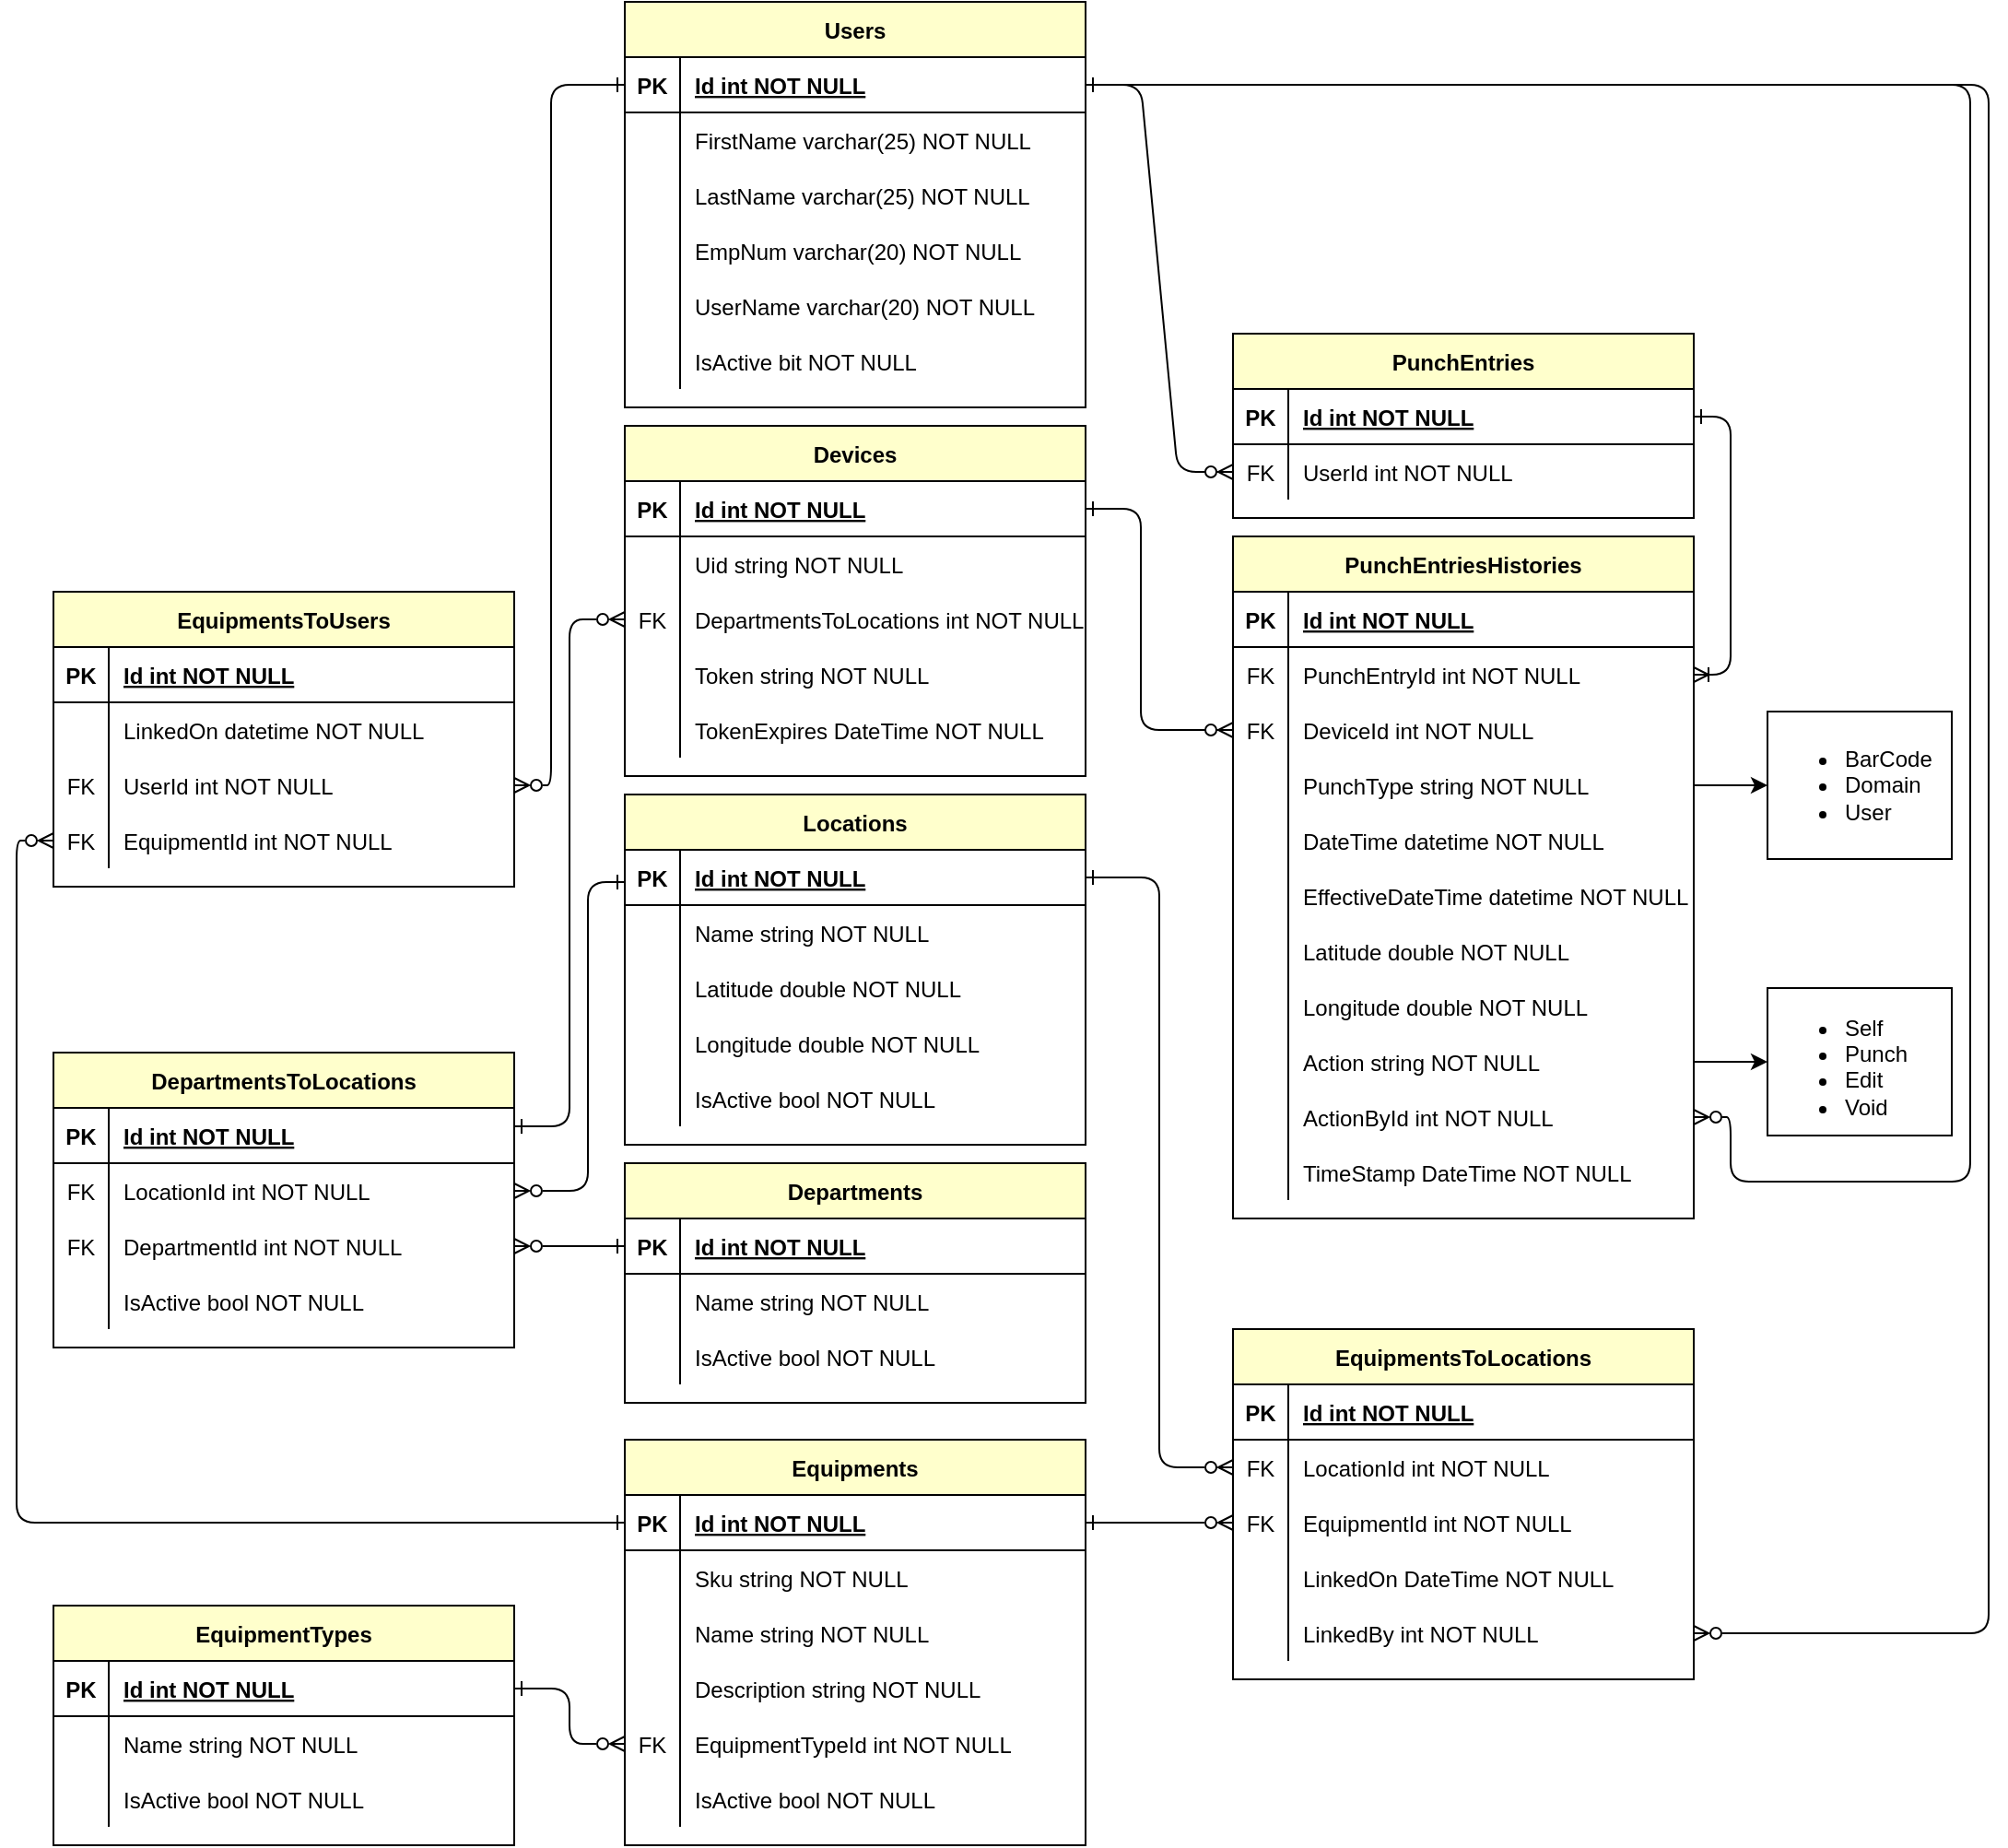 <mxfile version="22.0.2" type="device">
  <diagram id="R2lEEEUBdFMjLlhIrx00" name="Page-1">
    <mxGraphModel dx="1948" dy="1928" grid="1" gridSize="10" guides="1" tooltips="1" connect="1" arrows="1" fold="1" page="1" pageScale="1" pageWidth="850" pageHeight="1100" math="0" shadow="0" extFonts="Permanent Marker^https://fonts.googleapis.com/css?family=Permanent+Marker">
      <root>
        <mxCell id="0" />
        <mxCell id="1" parent="0" />
        <mxCell id="C-vyLk0tnHw3VtMMgP7b-1" value="" style="edgeStyle=entityRelationEdgeStyle;endArrow=ERzeroToMany;startArrow=ERone;endFill=1;startFill=0;" parent="1" source="C-vyLk0tnHw3VtMMgP7b-24" target="C-vyLk0tnHw3VtMMgP7b-6" edge="1">
          <mxGeometry width="100" height="100" relative="1" as="geometry">
            <mxPoint x="340" y="720" as="sourcePoint" />
            <mxPoint x="440" y="620" as="targetPoint" />
          </mxGeometry>
        </mxCell>
        <mxCell id="C-vyLk0tnHw3VtMMgP7b-2" value="PunchEntries" style="shape=table;startSize=30;container=1;collapsible=1;childLayout=tableLayout;fixedRows=1;rowLines=0;fontStyle=1;align=center;resizeLast=1;fillColor=#FFFFCC;" parent="1" vertex="1">
          <mxGeometry x="450" y="120" width="250" height="100" as="geometry" />
        </mxCell>
        <mxCell id="C-vyLk0tnHw3VtMMgP7b-3" value="" style="shape=partialRectangle;collapsible=0;dropTarget=0;pointerEvents=0;fillColor=none;points=[[0,0.5],[1,0.5]];portConstraint=eastwest;top=0;left=0;right=0;bottom=1;" parent="C-vyLk0tnHw3VtMMgP7b-2" vertex="1">
          <mxGeometry y="30" width="250" height="30" as="geometry" />
        </mxCell>
        <mxCell id="C-vyLk0tnHw3VtMMgP7b-4" value="PK" style="shape=partialRectangle;overflow=hidden;connectable=0;fillColor=none;top=0;left=0;bottom=0;right=0;fontStyle=1;" parent="C-vyLk0tnHw3VtMMgP7b-3" vertex="1">
          <mxGeometry width="30" height="30" as="geometry">
            <mxRectangle width="30" height="30" as="alternateBounds" />
          </mxGeometry>
        </mxCell>
        <mxCell id="C-vyLk0tnHw3VtMMgP7b-5" value="Id int NOT NULL " style="shape=partialRectangle;overflow=hidden;connectable=0;fillColor=none;top=0;left=0;bottom=0;right=0;align=left;spacingLeft=6;fontStyle=5;" parent="C-vyLk0tnHw3VtMMgP7b-3" vertex="1">
          <mxGeometry x="30" width="220" height="30" as="geometry">
            <mxRectangle width="220" height="30" as="alternateBounds" />
          </mxGeometry>
        </mxCell>
        <mxCell id="C-vyLk0tnHw3VtMMgP7b-6" value="" style="shape=partialRectangle;collapsible=0;dropTarget=0;pointerEvents=0;fillColor=none;points=[[0,0.5],[1,0.5]];portConstraint=eastwest;top=0;left=0;right=0;bottom=0;" parent="C-vyLk0tnHw3VtMMgP7b-2" vertex="1">
          <mxGeometry y="60" width="250" height="30" as="geometry" />
        </mxCell>
        <mxCell id="C-vyLk0tnHw3VtMMgP7b-7" value="FK" style="shape=partialRectangle;overflow=hidden;connectable=0;fillColor=none;top=0;left=0;bottom=0;right=0;" parent="C-vyLk0tnHw3VtMMgP7b-6" vertex="1">
          <mxGeometry width="30" height="30" as="geometry">
            <mxRectangle width="30" height="30" as="alternateBounds" />
          </mxGeometry>
        </mxCell>
        <mxCell id="C-vyLk0tnHw3VtMMgP7b-8" value="UserId int NOT NULL" style="shape=partialRectangle;overflow=hidden;connectable=0;fillColor=none;top=0;left=0;bottom=0;right=0;align=left;spacingLeft=6;" parent="C-vyLk0tnHw3VtMMgP7b-6" vertex="1">
          <mxGeometry x="30" width="220" height="30" as="geometry">
            <mxRectangle width="220" height="30" as="alternateBounds" />
          </mxGeometry>
        </mxCell>
        <mxCell id="C-vyLk0tnHw3VtMMgP7b-23" value="Users" style="shape=table;startSize=30;container=1;collapsible=1;childLayout=tableLayout;fixedRows=1;rowLines=0;fontStyle=1;align=center;resizeLast=1;fillColor=#FFFFCC;" parent="1" vertex="1">
          <mxGeometry x="120" y="-60" width="250" height="220" as="geometry" />
        </mxCell>
        <mxCell id="C-vyLk0tnHw3VtMMgP7b-24" value="" style="shape=partialRectangle;collapsible=0;dropTarget=0;pointerEvents=0;fillColor=none;points=[[0,0.5],[1,0.5]];portConstraint=eastwest;top=0;left=0;right=0;bottom=1;" parent="C-vyLk0tnHw3VtMMgP7b-23" vertex="1">
          <mxGeometry y="30" width="250" height="30" as="geometry" />
        </mxCell>
        <mxCell id="C-vyLk0tnHw3VtMMgP7b-25" value="PK" style="shape=partialRectangle;overflow=hidden;connectable=0;fillColor=none;top=0;left=0;bottom=0;right=0;fontStyle=1;" parent="C-vyLk0tnHw3VtMMgP7b-24" vertex="1">
          <mxGeometry width="30" height="30" as="geometry">
            <mxRectangle width="30" height="30" as="alternateBounds" />
          </mxGeometry>
        </mxCell>
        <mxCell id="C-vyLk0tnHw3VtMMgP7b-26" value="Id int NOT NULL " style="shape=partialRectangle;overflow=hidden;connectable=0;fillColor=none;top=0;left=0;bottom=0;right=0;align=left;spacingLeft=6;fontStyle=5;" parent="C-vyLk0tnHw3VtMMgP7b-24" vertex="1">
          <mxGeometry x="30" width="220" height="30" as="geometry">
            <mxRectangle width="220" height="30" as="alternateBounds" />
          </mxGeometry>
        </mxCell>
        <mxCell id="C-vyLk0tnHw3VtMMgP7b-27" value="" style="shape=partialRectangle;collapsible=0;dropTarget=0;pointerEvents=0;fillColor=none;points=[[0,0.5],[1,0.5]];portConstraint=eastwest;top=0;left=0;right=0;bottom=0;" parent="C-vyLk0tnHw3VtMMgP7b-23" vertex="1">
          <mxGeometry y="60" width="250" height="30" as="geometry" />
        </mxCell>
        <mxCell id="C-vyLk0tnHw3VtMMgP7b-28" value="" style="shape=partialRectangle;overflow=hidden;connectable=0;fillColor=none;top=0;left=0;bottom=0;right=0;" parent="C-vyLk0tnHw3VtMMgP7b-27" vertex="1">
          <mxGeometry width="30" height="30" as="geometry">
            <mxRectangle width="30" height="30" as="alternateBounds" />
          </mxGeometry>
        </mxCell>
        <mxCell id="C-vyLk0tnHw3VtMMgP7b-29" value="FirstName varchar(25) NOT NULL" style="shape=partialRectangle;overflow=hidden;connectable=0;fillColor=none;top=0;left=0;bottom=0;right=0;align=left;spacingLeft=6;" parent="C-vyLk0tnHw3VtMMgP7b-27" vertex="1">
          <mxGeometry x="30" width="220" height="30" as="geometry">
            <mxRectangle width="220" height="30" as="alternateBounds" />
          </mxGeometry>
        </mxCell>
        <mxCell id="nCTSCP43dpq-vDv1E38t-25" value="" style="shape=partialRectangle;collapsible=0;dropTarget=0;pointerEvents=0;fillColor=none;points=[[0,0.5],[1,0.5]];portConstraint=eastwest;top=0;left=0;right=0;bottom=0;" parent="C-vyLk0tnHw3VtMMgP7b-23" vertex="1">
          <mxGeometry y="90" width="250" height="30" as="geometry" />
        </mxCell>
        <mxCell id="nCTSCP43dpq-vDv1E38t-26" value="" style="shape=partialRectangle;overflow=hidden;connectable=0;fillColor=none;top=0;left=0;bottom=0;right=0;" parent="nCTSCP43dpq-vDv1E38t-25" vertex="1">
          <mxGeometry width="30" height="30" as="geometry">
            <mxRectangle width="30" height="30" as="alternateBounds" />
          </mxGeometry>
        </mxCell>
        <mxCell id="nCTSCP43dpq-vDv1E38t-27" value="LastName varchar(25) NOT NULL" style="shape=partialRectangle;overflow=hidden;connectable=0;fillColor=none;top=0;left=0;bottom=0;right=0;align=left;spacingLeft=6;" parent="nCTSCP43dpq-vDv1E38t-25" vertex="1">
          <mxGeometry x="30" width="220" height="30" as="geometry">
            <mxRectangle width="220" height="30" as="alternateBounds" />
          </mxGeometry>
        </mxCell>
        <mxCell id="nCTSCP43dpq-vDv1E38t-28" value="" style="shape=partialRectangle;collapsible=0;dropTarget=0;pointerEvents=0;fillColor=none;points=[[0,0.5],[1,0.5]];portConstraint=eastwest;top=0;left=0;right=0;bottom=0;perimeterSpacing=0;labelBorderColor=none;strokeWidth=0;" parent="C-vyLk0tnHw3VtMMgP7b-23" vertex="1">
          <mxGeometry y="120" width="250" height="30" as="geometry" />
        </mxCell>
        <mxCell id="nCTSCP43dpq-vDv1E38t-29" value="" style="shape=partialRectangle;overflow=hidden;connectable=0;fillColor=none;top=0;left=0;bottom=0;right=0;" parent="nCTSCP43dpq-vDv1E38t-28" vertex="1">
          <mxGeometry width="30" height="30" as="geometry">
            <mxRectangle width="30" height="30" as="alternateBounds" />
          </mxGeometry>
        </mxCell>
        <mxCell id="nCTSCP43dpq-vDv1E38t-30" value="EmpNum varchar(20) NOT NULL" style="shape=partialRectangle;overflow=hidden;connectable=0;fillColor=none;top=0;left=0;bottom=0;right=0;align=left;spacingLeft=6;strokeColor=default;perimeterSpacing=0;" parent="nCTSCP43dpq-vDv1E38t-28" vertex="1">
          <mxGeometry x="30" width="220" height="30" as="geometry">
            <mxRectangle width="220" height="30" as="alternateBounds" />
          </mxGeometry>
        </mxCell>
        <mxCell id="nCTSCP43dpq-vDv1E38t-31" value="" style="shape=partialRectangle;collapsible=0;dropTarget=0;pointerEvents=0;fillColor=none;points=[[0,0.5],[1,0.5]];portConstraint=eastwest;top=0;left=0;right=0;bottom=0;" parent="C-vyLk0tnHw3VtMMgP7b-23" vertex="1">
          <mxGeometry y="150" width="250" height="30" as="geometry" />
        </mxCell>
        <mxCell id="nCTSCP43dpq-vDv1E38t-32" value="" style="shape=partialRectangle;overflow=hidden;connectable=0;fillColor=none;top=0;left=0;bottom=0;right=0;" parent="nCTSCP43dpq-vDv1E38t-31" vertex="1">
          <mxGeometry width="30" height="30" as="geometry">
            <mxRectangle width="30" height="30" as="alternateBounds" />
          </mxGeometry>
        </mxCell>
        <mxCell id="nCTSCP43dpq-vDv1E38t-33" value="UserName varchar(20) NOT NULL" style="shape=partialRectangle;overflow=hidden;connectable=0;fillColor=none;top=0;left=0;bottom=0;right=0;align=left;spacingLeft=6;" parent="nCTSCP43dpq-vDv1E38t-31" vertex="1">
          <mxGeometry x="30" width="220" height="30" as="geometry">
            <mxRectangle width="220" height="30" as="alternateBounds" />
          </mxGeometry>
        </mxCell>
        <mxCell id="N9lahQKiaWfDoqIkXYoZ-5" value="" style="shape=partialRectangle;collapsible=0;dropTarget=0;pointerEvents=0;fillColor=none;points=[[0,0.5],[1,0.5]];portConstraint=eastwest;top=0;left=0;right=0;bottom=0;" parent="C-vyLk0tnHw3VtMMgP7b-23" vertex="1">
          <mxGeometry y="180" width="250" height="30" as="geometry" />
        </mxCell>
        <mxCell id="N9lahQKiaWfDoqIkXYoZ-6" value="" style="shape=partialRectangle;overflow=hidden;connectable=0;fillColor=none;top=0;left=0;bottom=0;right=0;" parent="N9lahQKiaWfDoqIkXYoZ-5" vertex="1">
          <mxGeometry width="30" height="30" as="geometry">
            <mxRectangle width="30" height="30" as="alternateBounds" />
          </mxGeometry>
        </mxCell>
        <mxCell id="N9lahQKiaWfDoqIkXYoZ-7" value="IsActive bit NOT NULL" style="shape=partialRectangle;overflow=hidden;connectable=0;fillColor=none;top=0;left=0;bottom=0;right=0;align=left;spacingLeft=6;" parent="N9lahQKiaWfDoqIkXYoZ-5" vertex="1">
          <mxGeometry x="30" width="220" height="30" as="geometry">
            <mxRectangle width="220" height="30" as="alternateBounds" />
          </mxGeometry>
        </mxCell>
        <mxCell id="N9lahQKiaWfDoqIkXYoZ-82" style="edgeStyle=orthogonalEdgeStyle;rounded=1;orthogonalLoop=1;jettySize=auto;html=1;exitX=0;exitY=0.25;exitDx=0;exitDy=0;entryX=1;entryY=0.5;entryDx=0;entryDy=0;endArrow=ERzeroToMany;endFill=0;startArrow=ERone;startFill=0;" parent="1" source="nCTSCP43dpq-vDv1E38t-34" target="N9lahQKiaWfDoqIkXYoZ-75" edge="1">
          <mxGeometry relative="1" as="geometry">
            <Array as="points">
              <mxPoint x="100" y="418" />
              <mxPoint x="100" y="585" />
            </Array>
          </mxGeometry>
        </mxCell>
        <mxCell id="nCTSCP43dpq-vDv1E38t-34" value="Locations" style="shape=table;startSize=30;container=1;collapsible=1;childLayout=tableLayout;fixedRows=1;rowLines=0;fontStyle=1;align=center;resizeLast=1;fillColor=#FFFFCC;" parent="1" vertex="1">
          <mxGeometry x="120" y="370" width="250" height="190" as="geometry" />
        </mxCell>
        <mxCell id="nCTSCP43dpq-vDv1E38t-35" value="" style="shape=partialRectangle;collapsible=0;dropTarget=0;pointerEvents=0;fillColor=none;points=[[0,0.5],[1,0.5]];portConstraint=eastwest;top=0;left=0;right=0;bottom=1;" parent="nCTSCP43dpq-vDv1E38t-34" vertex="1">
          <mxGeometry y="30" width="250" height="30" as="geometry" />
        </mxCell>
        <mxCell id="nCTSCP43dpq-vDv1E38t-36" value="PK" style="shape=partialRectangle;overflow=hidden;connectable=0;fillColor=none;top=0;left=0;bottom=0;right=0;fontStyle=1;" parent="nCTSCP43dpq-vDv1E38t-35" vertex="1">
          <mxGeometry width="30" height="30" as="geometry">
            <mxRectangle width="30" height="30" as="alternateBounds" />
          </mxGeometry>
        </mxCell>
        <mxCell id="nCTSCP43dpq-vDv1E38t-37" value="Id int NOT NULL " style="shape=partialRectangle;overflow=hidden;connectable=0;fillColor=none;top=0;left=0;bottom=0;right=0;align=left;spacingLeft=6;fontStyle=5;" parent="nCTSCP43dpq-vDv1E38t-35" vertex="1">
          <mxGeometry x="30" width="220" height="30" as="geometry">
            <mxRectangle width="220" height="30" as="alternateBounds" />
          </mxGeometry>
        </mxCell>
        <mxCell id="nCTSCP43dpq-vDv1E38t-38" value="" style="shape=partialRectangle;collapsible=0;dropTarget=0;pointerEvents=0;fillColor=none;points=[[0,0.5],[1,0.5]];portConstraint=eastwest;top=0;left=0;right=0;bottom=0;" parent="nCTSCP43dpq-vDv1E38t-34" vertex="1">
          <mxGeometry y="60" width="250" height="30" as="geometry" />
        </mxCell>
        <mxCell id="nCTSCP43dpq-vDv1E38t-39" value="" style="shape=partialRectangle;overflow=hidden;connectable=0;fillColor=none;top=0;left=0;bottom=0;right=0;" parent="nCTSCP43dpq-vDv1E38t-38" vertex="1">
          <mxGeometry width="30" height="30" as="geometry">
            <mxRectangle width="30" height="30" as="alternateBounds" />
          </mxGeometry>
        </mxCell>
        <mxCell id="nCTSCP43dpq-vDv1E38t-40" value="Name string NOT NULL" style="shape=partialRectangle;overflow=hidden;connectable=0;fillColor=none;top=0;left=0;bottom=0;right=0;align=left;spacingLeft=6;" parent="nCTSCP43dpq-vDv1E38t-38" vertex="1">
          <mxGeometry x="30" width="220" height="30" as="geometry">
            <mxRectangle width="220" height="30" as="alternateBounds" />
          </mxGeometry>
        </mxCell>
        <mxCell id="nCTSCP43dpq-vDv1E38t-41" value="" style="shape=partialRectangle;collapsible=0;dropTarget=0;pointerEvents=0;fillColor=none;points=[[0,0.5],[1,0.5]];portConstraint=eastwest;top=0;left=0;right=0;bottom=0;" parent="nCTSCP43dpq-vDv1E38t-34" vertex="1">
          <mxGeometry y="90" width="250" height="30" as="geometry" />
        </mxCell>
        <mxCell id="nCTSCP43dpq-vDv1E38t-42" value="" style="shape=partialRectangle;overflow=hidden;connectable=0;fillColor=none;top=0;left=0;bottom=0;right=0;" parent="nCTSCP43dpq-vDv1E38t-41" vertex="1">
          <mxGeometry width="30" height="30" as="geometry">
            <mxRectangle width="30" height="30" as="alternateBounds" />
          </mxGeometry>
        </mxCell>
        <mxCell id="nCTSCP43dpq-vDv1E38t-43" value="Latitude double NOT NULL" style="shape=partialRectangle;overflow=hidden;connectable=0;fillColor=none;top=0;left=0;bottom=0;right=0;align=left;spacingLeft=6;" parent="nCTSCP43dpq-vDv1E38t-41" vertex="1">
          <mxGeometry x="30" width="220" height="30" as="geometry">
            <mxRectangle width="220" height="30" as="alternateBounds" />
          </mxGeometry>
        </mxCell>
        <mxCell id="nCTSCP43dpq-vDv1E38t-44" value="" style="shape=partialRectangle;collapsible=0;dropTarget=0;pointerEvents=0;fillColor=none;points=[[0,0.5],[1,0.5]];portConstraint=eastwest;top=0;left=0;right=0;bottom=0;" parent="nCTSCP43dpq-vDv1E38t-34" vertex="1">
          <mxGeometry y="120" width="250" height="30" as="geometry" />
        </mxCell>
        <mxCell id="nCTSCP43dpq-vDv1E38t-45" value="" style="shape=partialRectangle;overflow=hidden;connectable=0;fillColor=none;top=0;left=0;bottom=0;right=0;" parent="nCTSCP43dpq-vDv1E38t-44" vertex="1">
          <mxGeometry width="30" height="30" as="geometry">
            <mxRectangle width="30" height="30" as="alternateBounds" />
          </mxGeometry>
        </mxCell>
        <mxCell id="nCTSCP43dpq-vDv1E38t-46" value="Longitude double NOT NULL" style="shape=partialRectangle;overflow=hidden;connectable=0;fillColor=none;top=0;left=0;bottom=0;right=0;align=left;spacingLeft=6;" parent="nCTSCP43dpq-vDv1E38t-44" vertex="1">
          <mxGeometry x="30" width="220" height="30" as="geometry">
            <mxRectangle width="220" height="30" as="alternateBounds" />
          </mxGeometry>
        </mxCell>
        <mxCell id="N9lahQKiaWfDoqIkXYoZ-8" value="" style="shape=partialRectangle;collapsible=0;dropTarget=0;pointerEvents=0;fillColor=none;points=[[0,0.5],[1,0.5]];portConstraint=eastwest;top=0;left=0;right=0;bottom=0;" parent="nCTSCP43dpq-vDv1E38t-34" vertex="1">
          <mxGeometry y="150" width="250" height="30" as="geometry" />
        </mxCell>
        <mxCell id="N9lahQKiaWfDoqIkXYoZ-9" value="" style="shape=partialRectangle;overflow=hidden;connectable=0;fillColor=none;top=0;left=0;bottom=0;right=0;" parent="N9lahQKiaWfDoqIkXYoZ-8" vertex="1">
          <mxGeometry width="30" height="30" as="geometry">
            <mxRectangle width="30" height="30" as="alternateBounds" />
          </mxGeometry>
        </mxCell>
        <mxCell id="N9lahQKiaWfDoqIkXYoZ-10" value="IsActive bool NOT NULL" style="shape=partialRectangle;overflow=hidden;connectable=0;fillColor=none;top=0;left=0;bottom=0;right=0;align=left;spacingLeft=6;" parent="N9lahQKiaWfDoqIkXYoZ-8" vertex="1">
          <mxGeometry x="30" width="220" height="30" as="geometry">
            <mxRectangle width="220" height="30" as="alternateBounds" />
          </mxGeometry>
        </mxCell>
        <mxCell id="nCTSCP43dpq-vDv1E38t-47" value="Departments" style="shape=table;startSize=30;container=1;collapsible=1;childLayout=tableLayout;fixedRows=1;rowLines=0;fontStyle=1;align=center;resizeLast=1;fillColor=#FFFFCC;" parent="1" vertex="1">
          <mxGeometry x="120" y="570" width="250" height="130" as="geometry" />
        </mxCell>
        <mxCell id="nCTSCP43dpq-vDv1E38t-48" value="" style="shape=partialRectangle;collapsible=0;dropTarget=0;pointerEvents=0;fillColor=none;points=[[0,0.5],[1,0.5]];portConstraint=eastwest;top=0;left=0;right=0;bottom=1;" parent="nCTSCP43dpq-vDv1E38t-47" vertex="1">
          <mxGeometry y="30" width="250" height="30" as="geometry" />
        </mxCell>
        <mxCell id="nCTSCP43dpq-vDv1E38t-49" value="PK" style="shape=partialRectangle;overflow=hidden;connectable=0;fillColor=none;top=0;left=0;bottom=0;right=0;fontStyle=1;" parent="nCTSCP43dpq-vDv1E38t-48" vertex="1">
          <mxGeometry width="30" height="30" as="geometry">
            <mxRectangle width="30" height="30" as="alternateBounds" />
          </mxGeometry>
        </mxCell>
        <mxCell id="nCTSCP43dpq-vDv1E38t-50" value="Id int NOT NULL " style="shape=partialRectangle;overflow=hidden;connectable=0;fillColor=none;top=0;left=0;bottom=0;right=0;align=left;spacingLeft=6;fontStyle=5;" parent="nCTSCP43dpq-vDv1E38t-48" vertex="1">
          <mxGeometry x="30" width="220" height="30" as="geometry">
            <mxRectangle width="220" height="30" as="alternateBounds" />
          </mxGeometry>
        </mxCell>
        <mxCell id="nCTSCP43dpq-vDv1E38t-51" value="" style="shape=partialRectangle;collapsible=0;dropTarget=0;pointerEvents=0;fillColor=none;points=[[0,0.5],[1,0.5]];portConstraint=eastwest;top=0;left=0;right=0;bottom=0;" parent="nCTSCP43dpq-vDv1E38t-47" vertex="1">
          <mxGeometry y="60" width="250" height="30" as="geometry" />
        </mxCell>
        <mxCell id="nCTSCP43dpq-vDv1E38t-52" value="" style="shape=partialRectangle;overflow=hidden;connectable=0;fillColor=none;top=0;left=0;bottom=0;right=0;" parent="nCTSCP43dpq-vDv1E38t-51" vertex="1">
          <mxGeometry width="30" height="30" as="geometry">
            <mxRectangle width="30" height="30" as="alternateBounds" />
          </mxGeometry>
        </mxCell>
        <mxCell id="nCTSCP43dpq-vDv1E38t-53" value="Name string NOT NULL" style="shape=partialRectangle;overflow=hidden;connectable=0;fillColor=none;top=0;left=0;bottom=0;right=0;align=left;spacingLeft=6;" parent="nCTSCP43dpq-vDv1E38t-51" vertex="1">
          <mxGeometry x="30" width="220" height="30" as="geometry">
            <mxRectangle width="220" height="30" as="alternateBounds" />
          </mxGeometry>
        </mxCell>
        <mxCell id="N9lahQKiaWfDoqIkXYoZ-84" value="" style="shape=partialRectangle;collapsible=0;dropTarget=0;pointerEvents=0;fillColor=none;points=[[0,0.5],[1,0.5]];portConstraint=eastwest;top=0;left=0;right=0;bottom=0;" parent="nCTSCP43dpq-vDv1E38t-47" vertex="1">
          <mxGeometry y="90" width="250" height="30" as="geometry" />
        </mxCell>
        <mxCell id="N9lahQKiaWfDoqIkXYoZ-85" value="" style="shape=partialRectangle;overflow=hidden;connectable=0;fillColor=none;top=0;left=0;bottom=0;right=0;" parent="N9lahQKiaWfDoqIkXYoZ-84" vertex="1">
          <mxGeometry width="30" height="30" as="geometry">
            <mxRectangle width="30" height="30" as="alternateBounds" />
          </mxGeometry>
        </mxCell>
        <mxCell id="N9lahQKiaWfDoqIkXYoZ-86" value="IsActive bool NOT NULL" style="shape=partialRectangle;overflow=hidden;connectable=0;fillColor=none;top=0;left=0;bottom=0;right=0;align=left;spacingLeft=6;" parent="N9lahQKiaWfDoqIkXYoZ-84" vertex="1">
          <mxGeometry x="30" width="220" height="30" as="geometry">
            <mxRectangle width="220" height="30" as="alternateBounds" />
          </mxGeometry>
        </mxCell>
        <mxCell id="nCTSCP43dpq-vDv1E38t-60" value="Equipments" style="shape=table;startSize=30;container=1;collapsible=1;childLayout=tableLayout;fixedRows=1;rowLines=0;fontStyle=1;align=center;resizeLast=1;fillColor=#FFFFCC;" parent="1" vertex="1">
          <mxGeometry x="120" y="720" width="250" height="220" as="geometry" />
        </mxCell>
        <mxCell id="nCTSCP43dpq-vDv1E38t-61" value="" style="shape=partialRectangle;collapsible=0;dropTarget=0;pointerEvents=0;fillColor=none;points=[[0,0.5],[1,0.5]];portConstraint=eastwest;top=0;left=0;right=0;bottom=1;" parent="nCTSCP43dpq-vDv1E38t-60" vertex="1">
          <mxGeometry y="30" width="250" height="30" as="geometry" />
        </mxCell>
        <mxCell id="nCTSCP43dpq-vDv1E38t-62" value="PK" style="shape=partialRectangle;overflow=hidden;connectable=0;fillColor=none;top=0;left=0;bottom=0;right=0;fontStyle=1;" parent="nCTSCP43dpq-vDv1E38t-61" vertex="1">
          <mxGeometry width="30" height="30" as="geometry">
            <mxRectangle width="30" height="30" as="alternateBounds" />
          </mxGeometry>
        </mxCell>
        <mxCell id="nCTSCP43dpq-vDv1E38t-63" value="Id int NOT NULL " style="shape=partialRectangle;overflow=hidden;connectable=0;fillColor=none;top=0;left=0;bottom=0;right=0;align=left;spacingLeft=6;fontStyle=5;" parent="nCTSCP43dpq-vDv1E38t-61" vertex="1">
          <mxGeometry x="30" width="220" height="30" as="geometry">
            <mxRectangle width="220" height="30" as="alternateBounds" />
          </mxGeometry>
        </mxCell>
        <mxCell id="nCTSCP43dpq-vDv1E38t-64" value="" style="shape=partialRectangle;collapsible=0;dropTarget=0;pointerEvents=0;fillColor=none;points=[[0,0.5],[1,0.5]];portConstraint=eastwest;top=0;left=0;right=0;bottom=0;" parent="nCTSCP43dpq-vDv1E38t-60" vertex="1">
          <mxGeometry y="60" width="250" height="30" as="geometry" />
        </mxCell>
        <mxCell id="nCTSCP43dpq-vDv1E38t-65" value="" style="shape=partialRectangle;overflow=hidden;connectable=0;fillColor=none;top=0;left=0;bottom=0;right=0;" parent="nCTSCP43dpq-vDv1E38t-64" vertex="1">
          <mxGeometry width="30" height="30" as="geometry">
            <mxRectangle width="30" height="30" as="alternateBounds" />
          </mxGeometry>
        </mxCell>
        <mxCell id="nCTSCP43dpq-vDv1E38t-66" value="Sku string NOT NULL" style="shape=partialRectangle;overflow=hidden;connectable=0;fillColor=none;top=0;left=0;bottom=0;right=0;align=left;spacingLeft=6;" parent="nCTSCP43dpq-vDv1E38t-64" vertex="1">
          <mxGeometry x="30" width="220" height="30" as="geometry">
            <mxRectangle width="220" height="30" as="alternateBounds" />
          </mxGeometry>
        </mxCell>
        <mxCell id="N9lahQKiaWfDoqIkXYoZ-50" value="" style="shape=partialRectangle;collapsible=0;dropTarget=0;pointerEvents=0;fillColor=none;points=[[0,0.5],[1,0.5]];portConstraint=eastwest;top=0;left=0;right=0;bottom=0;" parent="nCTSCP43dpq-vDv1E38t-60" vertex="1">
          <mxGeometry y="90" width="250" height="30" as="geometry" />
        </mxCell>
        <mxCell id="N9lahQKiaWfDoqIkXYoZ-51" value="" style="shape=partialRectangle;overflow=hidden;connectable=0;fillColor=none;top=0;left=0;bottom=0;right=0;" parent="N9lahQKiaWfDoqIkXYoZ-50" vertex="1">
          <mxGeometry width="30" height="30" as="geometry">
            <mxRectangle width="30" height="30" as="alternateBounds" />
          </mxGeometry>
        </mxCell>
        <mxCell id="N9lahQKiaWfDoqIkXYoZ-52" value="Name string NOT NULL" style="shape=partialRectangle;overflow=hidden;connectable=0;fillColor=none;top=0;left=0;bottom=0;right=0;align=left;spacingLeft=6;" parent="N9lahQKiaWfDoqIkXYoZ-50" vertex="1">
          <mxGeometry x="30" width="220" height="30" as="geometry">
            <mxRectangle width="220" height="30" as="alternateBounds" />
          </mxGeometry>
        </mxCell>
        <mxCell id="nCTSCP43dpq-vDv1E38t-67" value="" style="shape=partialRectangle;collapsible=0;dropTarget=0;pointerEvents=0;fillColor=none;points=[[0,0.5],[1,0.5]];portConstraint=eastwest;top=0;left=0;right=0;bottom=0;" parent="nCTSCP43dpq-vDv1E38t-60" vertex="1">
          <mxGeometry y="120" width="250" height="30" as="geometry" />
        </mxCell>
        <mxCell id="nCTSCP43dpq-vDv1E38t-68" value="" style="shape=partialRectangle;overflow=hidden;connectable=0;fillColor=none;top=0;left=0;bottom=0;right=0;" parent="nCTSCP43dpq-vDv1E38t-67" vertex="1">
          <mxGeometry width="30" height="30" as="geometry">
            <mxRectangle width="30" height="30" as="alternateBounds" />
          </mxGeometry>
        </mxCell>
        <mxCell id="nCTSCP43dpq-vDv1E38t-69" value="Description string NOT NULL" style="shape=partialRectangle;overflow=hidden;connectable=0;fillColor=none;top=0;left=0;bottom=0;right=0;align=left;spacingLeft=6;" parent="nCTSCP43dpq-vDv1E38t-67" vertex="1">
          <mxGeometry x="30" width="220" height="30" as="geometry">
            <mxRectangle width="220" height="30" as="alternateBounds" />
          </mxGeometry>
        </mxCell>
        <mxCell id="nCTSCP43dpq-vDv1E38t-73" value="" style="shape=partialRectangle;collapsible=0;dropTarget=0;pointerEvents=0;fillColor=none;points=[[0,0.5],[1,0.5]];portConstraint=eastwest;top=0;left=0;right=0;bottom=0;" parent="nCTSCP43dpq-vDv1E38t-60" vertex="1">
          <mxGeometry y="150" width="250" height="30" as="geometry" />
        </mxCell>
        <mxCell id="nCTSCP43dpq-vDv1E38t-74" value="FK" style="shape=partialRectangle;overflow=hidden;connectable=0;fillColor=none;top=0;left=0;bottom=0;right=0;" parent="nCTSCP43dpq-vDv1E38t-73" vertex="1">
          <mxGeometry width="30" height="30" as="geometry">
            <mxRectangle width="30" height="30" as="alternateBounds" />
          </mxGeometry>
        </mxCell>
        <mxCell id="nCTSCP43dpq-vDv1E38t-75" value="EquipmentTypeId int NOT NULL" style="shape=partialRectangle;overflow=hidden;connectable=0;fillColor=none;top=0;left=0;bottom=0;right=0;align=left;spacingLeft=6;" parent="nCTSCP43dpq-vDv1E38t-73" vertex="1">
          <mxGeometry x="30" width="220" height="30" as="geometry">
            <mxRectangle width="220" height="30" as="alternateBounds" />
          </mxGeometry>
        </mxCell>
        <mxCell id="N9lahQKiaWfDoqIkXYoZ-87" value="" style="shape=partialRectangle;collapsible=0;dropTarget=0;pointerEvents=0;fillColor=none;points=[[0,0.5],[1,0.5]];portConstraint=eastwest;top=0;left=0;right=0;bottom=0;" parent="nCTSCP43dpq-vDv1E38t-60" vertex="1">
          <mxGeometry y="180" width="250" height="30" as="geometry" />
        </mxCell>
        <mxCell id="N9lahQKiaWfDoqIkXYoZ-88" value="" style="shape=partialRectangle;overflow=hidden;connectable=0;fillColor=none;top=0;left=0;bottom=0;right=0;" parent="N9lahQKiaWfDoqIkXYoZ-87" vertex="1">
          <mxGeometry width="30" height="30" as="geometry">
            <mxRectangle width="30" height="30" as="alternateBounds" />
          </mxGeometry>
        </mxCell>
        <mxCell id="N9lahQKiaWfDoqIkXYoZ-89" value="IsActive bool NOT NULL" style="shape=partialRectangle;overflow=hidden;connectable=0;fillColor=none;top=0;left=0;bottom=0;right=0;align=left;spacingLeft=6;" parent="N9lahQKiaWfDoqIkXYoZ-87" vertex="1">
          <mxGeometry x="30" width="220" height="30" as="geometry">
            <mxRectangle width="220" height="30" as="alternateBounds" />
          </mxGeometry>
        </mxCell>
        <mxCell id="nCTSCP43dpq-vDv1E38t-76" value="EquipmentTypes" style="shape=table;startSize=30;container=1;collapsible=1;childLayout=tableLayout;fixedRows=1;rowLines=0;fontStyle=1;align=center;resizeLast=1;fillColor=#FFFFCC;" parent="1" vertex="1">
          <mxGeometry x="-190" y="810" width="250" height="130" as="geometry" />
        </mxCell>
        <mxCell id="nCTSCP43dpq-vDv1E38t-77" value="" style="shape=partialRectangle;collapsible=0;dropTarget=0;pointerEvents=0;fillColor=none;points=[[0,0.5],[1,0.5]];portConstraint=eastwest;top=0;left=0;right=0;bottom=1;" parent="nCTSCP43dpq-vDv1E38t-76" vertex="1">
          <mxGeometry y="30" width="250" height="30" as="geometry" />
        </mxCell>
        <mxCell id="nCTSCP43dpq-vDv1E38t-78" value="PK" style="shape=partialRectangle;overflow=hidden;connectable=0;fillColor=none;top=0;left=0;bottom=0;right=0;fontStyle=1;" parent="nCTSCP43dpq-vDv1E38t-77" vertex="1">
          <mxGeometry width="30" height="30" as="geometry">
            <mxRectangle width="30" height="30" as="alternateBounds" />
          </mxGeometry>
        </mxCell>
        <mxCell id="nCTSCP43dpq-vDv1E38t-79" value="Id int NOT NULL " style="shape=partialRectangle;overflow=hidden;connectable=0;fillColor=none;top=0;left=0;bottom=0;right=0;align=left;spacingLeft=6;fontStyle=5;" parent="nCTSCP43dpq-vDv1E38t-77" vertex="1">
          <mxGeometry x="30" width="220" height="30" as="geometry">
            <mxRectangle width="220" height="30" as="alternateBounds" />
          </mxGeometry>
        </mxCell>
        <mxCell id="nCTSCP43dpq-vDv1E38t-80" value="" style="shape=partialRectangle;collapsible=0;dropTarget=0;pointerEvents=0;fillColor=none;points=[[0,0.5],[1,0.5]];portConstraint=eastwest;top=0;left=0;right=0;bottom=0;" parent="nCTSCP43dpq-vDv1E38t-76" vertex="1">
          <mxGeometry y="60" width="250" height="30" as="geometry" />
        </mxCell>
        <mxCell id="nCTSCP43dpq-vDv1E38t-81" value="" style="shape=partialRectangle;overflow=hidden;connectable=0;fillColor=none;top=0;left=0;bottom=0;right=0;" parent="nCTSCP43dpq-vDv1E38t-80" vertex="1">
          <mxGeometry width="30" height="30" as="geometry">
            <mxRectangle width="30" height="30" as="alternateBounds" />
          </mxGeometry>
        </mxCell>
        <mxCell id="nCTSCP43dpq-vDv1E38t-82" value="Name string NOT NULL" style="shape=partialRectangle;overflow=hidden;connectable=0;fillColor=none;top=0;left=0;bottom=0;right=0;align=left;spacingLeft=6;" parent="nCTSCP43dpq-vDv1E38t-80" vertex="1">
          <mxGeometry x="30" width="220" height="30" as="geometry">
            <mxRectangle width="220" height="30" as="alternateBounds" />
          </mxGeometry>
        </mxCell>
        <mxCell id="N9lahQKiaWfDoqIkXYoZ-90" value="" style="shape=partialRectangle;collapsible=0;dropTarget=0;pointerEvents=0;fillColor=none;points=[[0,0.5],[1,0.5]];portConstraint=eastwest;top=0;left=0;right=0;bottom=0;" parent="nCTSCP43dpq-vDv1E38t-76" vertex="1">
          <mxGeometry y="90" width="250" height="30" as="geometry" />
        </mxCell>
        <mxCell id="N9lahQKiaWfDoqIkXYoZ-91" value="" style="shape=partialRectangle;overflow=hidden;connectable=0;fillColor=none;top=0;left=0;bottom=0;right=0;" parent="N9lahQKiaWfDoqIkXYoZ-90" vertex="1">
          <mxGeometry width="30" height="30" as="geometry">
            <mxRectangle width="30" height="30" as="alternateBounds" />
          </mxGeometry>
        </mxCell>
        <mxCell id="N9lahQKiaWfDoqIkXYoZ-92" value="IsActive bool NOT NULL" style="shape=partialRectangle;overflow=hidden;connectable=0;fillColor=none;top=0;left=0;bottom=0;right=0;align=left;spacingLeft=6;" parent="N9lahQKiaWfDoqIkXYoZ-90" vertex="1">
          <mxGeometry x="30" width="220" height="30" as="geometry">
            <mxRectangle width="220" height="30" as="alternateBounds" />
          </mxGeometry>
        </mxCell>
        <mxCell id="nCTSCP43dpq-vDv1E38t-106" value="" style="edgeStyle=orthogonalEdgeStyle;endArrow=ERzeroToMany;startArrow=ERone;endFill=1;startFill=0;entryX=0;entryY=0.5;entryDx=0;entryDy=0;exitX=1;exitY=0.5;exitDx=0;exitDy=0;" parent="1" source="N9lahQKiaWfDoqIkXYoZ-97" target="N9lahQKiaWfDoqIkXYoZ-18" edge="1">
          <mxGeometry width="100" height="100" relative="1" as="geometry">
            <mxPoint x="370" y="410" as="sourcePoint" />
            <mxPoint x="450" y="440" as="targetPoint" />
            <Array as="points">
              <mxPoint x="400" y="215" />
              <mxPoint x="400" y="335" />
            </Array>
          </mxGeometry>
        </mxCell>
        <mxCell id="nCTSCP43dpq-vDv1E38t-113" value="EquipmentsToUsers" style="shape=table;startSize=30;container=1;collapsible=1;childLayout=tableLayout;fixedRows=1;rowLines=0;fontStyle=1;align=center;resizeLast=1;fillColor=#FFFFCC;" parent="1" vertex="1">
          <mxGeometry x="-190" y="260" width="250" height="160" as="geometry" />
        </mxCell>
        <mxCell id="nCTSCP43dpq-vDv1E38t-114" value="" style="shape=partialRectangle;collapsible=0;dropTarget=0;pointerEvents=0;fillColor=none;points=[[0,0.5],[1,0.5]];portConstraint=eastwest;top=0;left=0;right=0;bottom=1;" parent="nCTSCP43dpq-vDv1E38t-113" vertex="1">
          <mxGeometry y="30" width="250" height="30" as="geometry" />
        </mxCell>
        <mxCell id="nCTSCP43dpq-vDv1E38t-115" value="PK" style="shape=partialRectangle;overflow=hidden;connectable=0;fillColor=none;top=0;left=0;bottom=0;right=0;fontStyle=1;" parent="nCTSCP43dpq-vDv1E38t-114" vertex="1">
          <mxGeometry width="30" height="30" as="geometry">
            <mxRectangle width="30" height="30" as="alternateBounds" />
          </mxGeometry>
        </mxCell>
        <mxCell id="nCTSCP43dpq-vDv1E38t-116" value="Id int NOT NULL " style="shape=partialRectangle;overflow=hidden;connectable=0;fillColor=none;top=0;left=0;bottom=0;right=0;align=left;spacingLeft=6;fontStyle=5;" parent="nCTSCP43dpq-vDv1E38t-114" vertex="1">
          <mxGeometry x="30" width="220" height="30" as="geometry">
            <mxRectangle width="220" height="30" as="alternateBounds" />
          </mxGeometry>
        </mxCell>
        <mxCell id="nCTSCP43dpq-vDv1E38t-117" value="" style="shape=partialRectangle;collapsible=0;dropTarget=0;pointerEvents=0;fillColor=none;points=[[0,0.5],[1,0.5]];portConstraint=eastwest;top=0;left=0;right=0;bottom=0;" parent="nCTSCP43dpq-vDv1E38t-113" vertex="1">
          <mxGeometry y="60" width="250" height="30" as="geometry" />
        </mxCell>
        <mxCell id="nCTSCP43dpq-vDv1E38t-118" value="" style="shape=partialRectangle;overflow=hidden;connectable=0;fillColor=none;top=0;left=0;bottom=0;right=0;" parent="nCTSCP43dpq-vDv1E38t-117" vertex="1">
          <mxGeometry width="30" height="30" as="geometry">
            <mxRectangle width="30" height="30" as="alternateBounds" />
          </mxGeometry>
        </mxCell>
        <mxCell id="nCTSCP43dpq-vDv1E38t-119" value="LinkedOn datetime NOT NULL" style="shape=partialRectangle;overflow=hidden;connectable=0;fillColor=none;top=0;left=0;bottom=0;right=0;align=left;spacingLeft=6;" parent="nCTSCP43dpq-vDv1E38t-117" vertex="1">
          <mxGeometry x="30" width="220" height="30" as="geometry">
            <mxRectangle width="220" height="30" as="alternateBounds" />
          </mxGeometry>
        </mxCell>
        <mxCell id="nCTSCP43dpq-vDv1E38t-120" value="" style="shape=partialRectangle;collapsible=0;dropTarget=0;pointerEvents=0;fillColor=none;points=[[0,0.5],[1,0.5]];portConstraint=eastwest;top=0;left=0;right=0;bottom=0;" parent="nCTSCP43dpq-vDv1E38t-113" vertex="1">
          <mxGeometry y="90" width="250" height="30" as="geometry" />
        </mxCell>
        <mxCell id="nCTSCP43dpq-vDv1E38t-121" value="FK" style="shape=partialRectangle;overflow=hidden;connectable=0;fillColor=none;top=0;left=0;bottom=0;right=0;" parent="nCTSCP43dpq-vDv1E38t-120" vertex="1">
          <mxGeometry width="30" height="30" as="geometry">
            <mxRectangle width="30" height="30" as="alternateBounds" />
          </mxGeometry>
        </mxCell>
        <mxCell id="nCTSCP43dpq-vDv1E38t-122" value="UserId int NOT NULL" style="shape=partialRectangle;overflow=hidden;connectable=0;fillColor=none;top=0;left=0;bottom=0;right=0;align=left;spacingLeft=6;" parent="nCTSCP43dpq-vDv1E38t-120" vertex="1">
          <mxGeometry x="30" width="220" height="30" as="geometry">
            <mxRectangle width="220" height="30" as="alternateBounds" />
          </mxGeometry>
        </mxCell>
        <mxCell id="nCTSCP43dpq-vDv1E38t-123" value="" style="shape=partialRectangle;collapsible=0;dropTarget=0;pointerEvents=0;fillColor=none;points=[[0,0.5],[1,0.5]];portConstraint=eastwest;top=0;left=0;right=0;bottom=0;" parent="nCTSCP43dpq-vDv1E38t-113" vertex="1">
          <mxGeometry y="120" width="250" height="30" as="geometry" />
        </mxCell>
        <mxCell id="nCTSCP43dpq-vDv1E38t-124" value="FK" style="shape=partialRectangle;overflow=hidden;connectable=0;fillColor=none;top=0;left=0;bottom=0;right=0;" parent="nCTSCP43dpq-vDv1E38t-123" vertex="1">
          <mxGeometry width="30" height="30" as="geometry">
            <mxRectangle width="30" height="30" as="alternateBounds" />
          </mxGeometry>
        </mxCell>
        <mxCell id="nCTSCP43dpq-vDv1E38t-125" value="EquipmentId int NOT NULL" style="shape=partialRectangle;overflow=hidden;connectable=0;fillColor=none;top=0;left=0;bottom=0;right=0;align=left;spacingLeft=6;" parent="nCTSCP43dpq-vDv1E38t-123" vertex="1">
          <mxGeometry x="30" width="220" height="30" as="geometry">
            <mxRectangle width="220" height="30" as="alternateBounds" />
          </mxGeometry>
        </mxCell>
        <mxCell id="nCTSCP43dpq-vDv1E38t-129" value="EquipmentsToLocations" style="shape=table;startSize=30;container=1;collapsible=1;childLayout=tableLayout;fixedRows=1;rowLines=0;fontStyle=1;align=center;resizeLast=1;fillColor=#FFFFCC;" parent="1" vertex="1">
          <mxGeometry x="450" y="660" width="250" height="190" as="geometry" />
        </mxCell>
        <mxCell id="nCTSCP43dpq-vDv1E38t-130" value="" style="shape=partialRectangle;collapsible=0;dropTarget=0;pointerEvents=0;fillColor=none;points=[[0,0.5],[1,0.5]];portConstraint=eastwest;top=0;left=0;right=0;bottom=1;" parent="nCTSCP43dpq-vDv1E38t-129" vertex="1">
          <mxGeometry y="30" width="250" height="30" as="geometry" />
        </mxCell>
        <mxCell id="nCTSCP43dpq-vDv1E38t-131" value="PK" style="shape=partialRectangle;overflow=hidden;connectable=0;fillColor=none;top=0;left=0;bottom=0;right=0;fontStyle=1;" parent="nCTSCP43dpq-vDv1E38t-130" vertex="1">
          <mxGeometry width="30" height="30" as="geometry">
            <mxRectangle width="30" height="30" as="alternateBounds" />
          </mxGeometry>
        </mxCell>
        <mxCell id="nCTSCP43dpq-vDv1E38t-132" value="Id int NOT NULL " style="shape=partialRectangle;overflow=hidden;connectable=0;fillColor=none;top=0;left=0;bottom=0;right=0;align=left;spacingLeft=6;fontStyle=5;" parent="nCTSCP43dpq-vDv1E38t-130" vertex="1">
          <mxGeometry x="30" width="220" height="30" as="geometry">
            <mxRectangle width="220" height="30" as="alternateBounds" />
          </mxGeometry>
        </mxCell>
        <mxCell id="nCTSCP43dpq-vDv1E38t-133" value="" style="shape=partialRectangle;collapsible=0;dropTarget=0;pointerEvents=0;fillColor=none;points=[[0,0.5],[1,0.5]];portConstraint=eastwest;top=0;left=0;right=0;bottom=0;" parent="nCTSCP43dpq-vDv1E38t-129" vertex="1">
          <mxGeometry y="60" width="250" height="30" as="geometry" />
        </mxCell>
        <mxCell id="nCTSCP43dpq-vDv1E38t-134" value="FK" style="shape=partialRectangle;overflow=hidden;connectable=0;fillColor=none;top=0;left=0;bottom=0;right=0;" parent="nCTSCP43dpq-vDv1E38t-133" vertex="1">
          <mxGeometry width="30" height="30" as="geometry">
            <mxRectangle width="30" height="30" as="alternateBounds" />
          </mxGeometry>
        </mxCell>
        <mxCell id="nCTSCP43dpq-vDv1E38t-135" value="LocationId int NOT NULL" style="shape=partialRectangle;overflow=hidden;connectable=0;fillColor=none;top=0;left=0;bottom=0;right=0;align=left;spacingLeft=6;" parent="nCTSCP43dpq-vDv1E38t-133" vertex="1">
          <mxGeometry x="30" width="220" height="30" as="geometry">
            <mxRectangle width="220" height="30" as="alternateBounds" />
          </mxGeometry>
        </mxCell>
        <mxCell id="nCTSCP43dpq-vDv1E38t-136" value="" style="shape=partialRectangle;collapsible=0;dropTarget=0;pointerEvents=0;fillColor=none;points=[[0,0.5],[1,0.5]];portConstraint=eastwest;top=0;left=0;right=0;bottom=0;" parent="nCTSCP43dpq-vDv1E38t-129" vertex="1">
          <mxGeometry y="90" width="250" height="30" as="geometry" />
        </mxCell>
        <mxCell id="nCTSCP43dpq-vDv1E38t-137" value="FK" style="shape=partialRectangle;overflow=hidden;connectable=0;fillColor=none;top=0;left=0;bottom=0;right=0;" parent="nCTSCP43dpq-vDv1E38t-136" vertex="1">
          <mxGeometry width="30" height="30" as="geometry">
            <mxRectangle width="30" height="30" as="alternateBounds" />
          </mxGeometry>
        </mxCell>
        <mxCell id="nCTSCP43dpq-vDv1E38t-138" value="EquipmentId int NOT NULL" style="shape=partialRectangle;overflow=hidden;connectable=0;fillColor=none;top=0;left=0;bottom=0;right=0;align=left;spacingLeft=6;" parent="nCTSCP43dpq-vDv1E38t-136" vertex="1">
          <mxGeometry x="30" width="220" height="30" as="geometry">
            <mxRectangle width="220" height="30" as="alternateBounds" />
          </mxGeometry>
        </mxCell>
        <mxCell id="nCTSCP43dpq-vDv1E38t-139" value="" style="shape=partialRectangle;collapsible=0;dropTarget=0;pointerEvents=0;fillColor=none;points=[[0,0.5],[1,0.5]];portConstraint=eastwest;top=0;left=0;right=0;bottom=0;" parent="nCTSCP43dpq-vDv1E38t-129" vertex="1">
          <mxGeometry y="120" width="250" height="30" as="geometry" />
        </mxCell>
        <mxCell id="nCTSCP43dpq-vDv1E38t-140" value="" style="shape=partialRectangle;overflow=hidden;connectable=0;fillColor=none;top=0;left=0;bottom=0;right=0;" parent="nCTSCP43dpq-vDv1E38t-139" vertex="1">
          <mxGeometry width="30" height="30" as="geometry">
            <mxRectangle width="30" height="30" as="alternateBounds" />
          </mxGeometry>
        </mxCell>
        <mxCell id="nCTSCP43dpq-vDv1E38t-141" value="LinkedOn DateTime NOT NULL" style="shape=partialRectangle;overflow=hidden;connectable=0;fillColor=none;top=0;left=0;bottom=0;right=0;align=left;spacingLeft=6;" parent="nCTSCP43dpq-vDv1E38t-139" vertex="1">
          <mxGeometry x="30" width="220" height="30" as="geometry">
            <mxRectangle width="220" height="30" as="alternateBounds" />
          </mxGeometry>
        </mxCell>
        <mxCell id="N9lahQKiaWfDoqIkXYoZ-47" value="" style="shape=partialRectangle;collapsible=0;dropTarget=0;pointerEvents=0;fillColor=none;points=[[0,0.5],[1,0.5]];portConstraint=eastwest;top=0;left=0;right=0;bottom=0;" parent="nCTSCP43dpq-vDv1E38t-129" vertex="1">
          <mxGeometry y="150" width="250" height="30" as="geometry" />
        </mxCell>
        <mxCell id="N9lahQKiaWfDoqIkXYoZ-48" value="" style="shape=partialRectangle;overflow=hidden;connectable=0;fillColor=none;top=0;left=0;bottom=0;right=0;" parent="N9lahQKiaWfDoqIkXYoZ-47" vertex="1">
          <mxGeometry width="30" height="30" as="geometry">
            <mxRectangle width="30" height="30" as="alternateBounds" />
          </mxGeometry>
        </mxCell>
        <mxCell id="N9lahQKiaWfDoqIkXYoZ-49" value="LinkedBy int NOT NULL" style="shape=partialRectangle;overflow=hidden;connectable=0;fillColor=none;top=0;left=0;bottom=0;right=0;align=left;spacingLeft=6;" parent="N9lahQKiaWfDoqIkXYoZ-47" vertex="1">
          <mxGeometry x="30" width="220" height="30" as="geometry">
            <mxRectangle width="220" height="30" as="alternateBounds" />
          </mxGeometry>
        </mxCell>
        <mxCell id="nCTSCP43dpq-vDv1E38t-143" style="edgeStyle=orthogonalEdgeStyle;orthogonalLoop=1;jettySize=auto;html=1;exitX=1;exitY=0.5;exitDx=0;exitDy=0;entryX=0;entryY=0.5;entryDx=0;entryDy=0;endArrow=ERzeroToMany;endFill=0;startArrow=ERone;startFill=0;rounded=1;" parent="1" source="nCTSCP43dpq-vDv1E38t-35" target="nCTSCP43dpq-vDv1E38t-133" edge="1">
          <mxGeometry relative="1" as="geometry" />
        </mxCell>
        <mxCell id="nCTSCP43dpq-vDv1E38t-144" style="edgeStyle=orthogonalEdgeStyle;orthogonalLoop=1;jettySize=auto;html=1;exitX=1;exitY=0.5;exitDx=0;exitDy=0;entryX=0;entryY=0.5;entryDx=0;entryDy=0;endArrow=ERzeroToMany;endFill=0;startArrow=ERone;startFill=0;rounded=1;" parent="1" source="nCTSCP43dpq-vDv1E38t-61" target="nCTSCP43dpq-vDv1E38t-136" edge="1">
          <mxGeometry relative="1" as="geometry" />
        </mxCell>
        <mxCell id="nCTSCP43dpq-vDv1E38t-145" style="edgeStyle=orthogonalEdgeStyle;orthogonalLoop=1;jettySize=auto;html=1;exitX=1;exitY=0.5;exitDx=0;exitDy=0;entryX=0;entryY=0.5;entryDx=0;entryDy=0;rounded=1;endArrow=ERzeroToMany;endFill=0;startArrow=ERone;startFill=0;" parent="1" source="nCTSCP43dpq-vDv1E38t-77" target="nCTSCP43dpq-vDv1E38t-73" edge="1">
          <mxGeometry relative="1" as="geometry" />
        </mxCell>
        <mxCell id="N9lahQKiaWfDoqIkXYoZ-11" value="PunchEntriesHistories" style="shape=table;startSize=30;container=1;collapsible=1;childLayout=tableLayout;fixedRows=1;rowLines=0;fontStyle=1;align=center;resizeLast=1;fillColor=#FFFFCC;" parent="1" vertex="1">
          <mxGeometry x="450" y="230" width="250" height="370" as="geometry" />
        </mxCell>
        <mxCell id="N9lahQKiaWfDoqIkXYoZ-12" value="" style="shape=partialRectangle;collapsible=0;dropTarget=0;pointerEvents=0;fillColor=none;points=[[0,0.5],[1,0.5]];portConstraint=eastwest;top=0;left=0;right=0;bottom=1;" parent="N9lahQKiaWfDoqIkXYoZ-11" vertex="1">
          <mxGeometry y="30" width="250" height="30" as="geometry" />
        </mxCell>
        <mxCell id="N9lahQKiaWfDoqIkXYoZ-13" value="PK" style="shape=partialRectangle;overflow=hidden;connectable=0;fillColor=none;top=0;left=0;bottom=0;right=0;fontStyle=1;" parent="N9lahQKiaWfDoqIkXYoZ-12" vertex="1">
          <mxGeometry width="30" height="30" as="geometry">
            <mxRectangle width="30" height="30" as="alternateBounds" />
          </mxGeometry>
        </mxCell>
        <mxCell id="N9lahQKiaWfDoqIkXYoZ-14" value="Id int NOT NULL " style="shape=partialRectangle;overflow=hidden;connectable=0;fillColor=none;top=0;left=0;bottom=0;right=0;align=left;spacingLeft=6;fontStyle=5;" parent="N9lahQKiaWfDoqIkXYoZ-12" vertex="1">
          <mxGeometry x="30" width="220" height="30" as="geometry">
            <mxRectangle width="220" height="30" as="alternateBounds" />
          </mxGeometry>
        </mxCell>
        <mxCell id="N9lahQKiaWfDoqIkXYoZ-15" value="" style="shape=partialRectangle;collapsible=0;dropTarget=0;pointerEvents=0;fillColor=none;points=[[0,0.5],[1,0.5]];portConstraint=eastwest;top=0;left=0;right=0;bottom=0;" parent="N9lahQKiaWfDoqIkXYoZ-11" vertex="1">
          <mxGeometry y="60" width="250" height="30" as="geometry" />
        </mxCell>
        <mxCell id="N9lahQKiaWfDoqIkXYoZ-16" value="FK" style="shape=partialRectangle;overflow=hidden;connectable=0;fillColor=none;top=0;left=0;bottom=0;right=0;" parent="N9lahQKiaWfDoqIkXYoZ-15" vertex="1">
          <mxGeometry width="30" height="30" as="geometry">
            <mxRectangle width="30" height="30" as="alternateBounds" />
          </mxGeometry>
        </mxCell>
        <mxCell id="N9lahQKiaWfDoqIkXYoZ-17" value="PunchEntryId int NOT NULL" style="shape=partialRectangle;overflow=hidden;connectable=0;fillColor=none;top=0;left=0;bottom=0;right=0;align=left;spacingLeft=6;" parent="N9lahQKiaWfDoqIkXYoZ-15" vertex="1">
          <mxGeometry x="30" width="220" height="30" as="geometry">
            <mxRectangle width="220" height="30" as="alternateBounds" />
          </mxGeometry>
        </mxCell>
        <mxCell id="N9lahQKiaWfDoqIkXYoZ-18" value="" style="shape=partialRectangle;collapsible=0;dropTarget=0;pointerEvents=0;fillColor=none;points=[[0,0.5],[1,0.5]];portConstraint=eastwest;top=0;left=0;right=0;bottom=0;" parent="N9lahQKiaWfDoqIkXYoZ-11" vertex="1">
          <mxGeometry y="90" width="250" height="30" as="geometry" />
        </mxCell>
        <mxCell id="N9lahQKiaWfDoqIkXYoZ-19" value="FK" style="shape=partialRectangle;overflow=hidden;connectable=0;fillColor=none;top=0;left=0;bottom=0;right=0;" parent="N9lahQKiaWfDoqIkXYoZ-18" vertex="1">
          <mxGeometry width="30" height="30" as="geometry">
            <mxRectangle width="30" height="30" as="alternateBounds" />
          </mxGeometry>
        </mxCell>
        <mxCell id="N9lahQKiaWfDoqIkXYoZ-20" value="DeviceId int NOT NULL" style="shape=partialRectangle;overflow=hidden;connectable=0;fillColor=none;top=0;left=0;bottom=0;right=0;align=left;spacingLeft=6;" parent="N9lahQKiaWfDoqIkXYoZ-18" vertex="1">
          <mxGeometry x="30" width="220" height="30" as="geometry">
            <mxRectangle width="220" height="30" as="alternateBounds" />
          </mxGeometry>
        </mxCell>
        <mxCell id="N9lahQKiaWfDoqIkXYoZ-21" value="" style="shape=partialRectangle;collapsible=0;dropTarget=0;pointerEvents=0;fillColor=none;points=[[0,0.5],[1,0.5]];portConstraint=eastwest;top=0;left=0;right=0;bottom=0;" parent="N9lahQKiaWfDoqIkXYoZ-11" vertex="1">
          <mxGeometry y="120" width="250" height="30" as="geometry" />
        </mxCell>
        <mxCell id="N9lahQKiaWfDoqIkXYoZ-22" value="" style="shape=partialRectangle;overflow=hidden;connectable=0;fillColor=none;top=0;left=0;bottom=0;right=0;" parent="N9lahQKiaWfDoqIkXYoZ-21" vertex="1">
          <mxGeometry width="30" height="30" as="geometry">
            <mxRectangle width="30" height="30" as="alternateBounds" />
          </mxGeometry>
        </mxCell>
        <mxCell id="N9lahQKiaWfDoqIkXYoZ-23" value="PunchType string NOT NULL" style="shape=partialRectangle;overflow=hidden;connectable=0;fillColor=none;top=0;left=0;bottom=0;right=0;align=left;spacingLeft=6;" parent="N9lahQKiaWfDoqIkXYoZ-21" vertex="1">
          <mxGeometry x="30" width="220" height="30" as="geometry">
            <mxRectangle width="220" height="30" as="alternateBounds" />
          </mxGeometry>
        </mxCell>
        <mxCell id="N9lahQKiaWfDoqIkXYoZ-24" value="" style="shape=partialRectangle;collapsible=0;dropTarget=0;pointerEvents=0;fillColor=none;points=[[0,0.5],[1,0.5]];portConstraint=eastwest;top=0;left=0;right=0;bottom=0;" parent="N9lahQKiaWfDoqIkXYoZ-11" vertex="1">
          <mxGeometry y="150" width="250" height="30" as="geometry" />
        </mxCell>
        <mxCell id="N9lahQKiaWfDoqIkXYoZ-25" value="" style="shape=partialRectangle;overflow=hidden;connectable=0;fillColor=none;top=0;left=0;bottom=0;right=0;" parent="N9lahQKiaWfDoqIkXYoZ-24" vertex="1">
          <mxGeometry width="30" height="30" as="geometry">
            <mxRectangle width="30" height="30" as="alternateBounds" />
          </mxGeometry>
        </mxCell>
        <mxCell id="N9lahQKiaWfDoqIkXYoZ-26" value="DateTime datetime NOT NULL" style="shape=partialRectangle;overflow=hidden;connectable=0;fillColor=none;top=0;left=0;bottom=0;right=0;align=left;spacingLeft=6;" parent="N9lahQKiaWfDoqIkXYoZ-24" vertex="1">
          <mxGeometry x="30" width="220" height="30" as="geometry">
            <mxRectangle width="220" height="30" as="alternateBounds" />
          </mxGeometry>
        </mxCell>
        <mxCell id="N9lahQKiaWfDoqIkXYoZ-53" value="" style="shape=partialRectangle;collapsible=0;dropTarget=0;pointerEvents=0;fillColor=none;points=[[0,0.5],[1,0.5]];portConstraint=eastwest;top=0;left=0;right=0;bottom=0;" parent="N9lahQKiaWfDoqIkXYoZ-11" vertex="1">
          <mxGeometry y="180" width="250" height="30" as="geometry" />
        </mxCell>
        <mxCell id="N9lahQKiaWfDoqIkXYoZ-54" value="" style="shape=partialRectangle;overflow=hidden;connectable=0;fillColor=none;top=0;left=0;bottom=0;right=0;" parent="N9lahQKiaWfDoqIkXYoZ-53" vertex="1">
          <mxGeometry width="30" height="30" as="geometry">
            <mxRectangle width="30" height="30" as="alternateBounds" />
          </mxGeometry>
        </mxCell>
        <mxCell id="N9lahQKiaWfDoqIkXYoZ-55" value="EffectiveDateTime datetime NOT NULL" style="shape=partialRectangle;overflow=hidden;connectable=0;fillColor=none;top=0;left=0;bottom=0;right=0;align=left;spacingLeft=6;" parent="N9lahQKiaWfDoqIkXYoZ-53" vertex="1">
          <mxGeometry x="30" width="220" height="30" as="geometry">
            <mxRectangle width="220" height="30" as="alternateBounds" />
          </mxGeometry>
        </mxCell>
        <mxCell id="N9lahQKiaWfDoqIkXYoZ-27" value="" style="shape=partialRectangle;collapsible=0;dropTarget=0;pointerEvents=0;fillColor=none;points=[[0,0.5],[1,0.5]];portConstraint=eastwest;top=0;left=0;right=0;bottom=0;" parent="N9lahQKiaWfDoqIkXYoZ-11" vertex="1">
          <mxGeometry y="210" width="250" height="30" as="geometry" />
        </mxCell>
        <mxCell id="N9lahQKiaWfDoqIkXYoZ-28" value="" style="shape=partialRectangle;overflow=hidden;connectable=0;fillColor=none;top=0;left=0;bottom=0;right=0;" parent="N9lahQKiaWfDoqIkXYoZ-27" vertex="1">
          <mxGeometry width="30" height="30" as="geometry">
            <mxRectangle width="30" height="30" as="alternateBounds" />
          </mxGeometry>
        </mxCell>
        <mxCell id="N9lahQKiaWfDoqIkXYoZ-29" value="Latitude double NOT NULL" style="shape=partialRectangle;overflow=hidden;connectable=0;fillColor=none;top=0;left=0;bottom=0;right=0;align=left;spacingLeft=6;" parent="N9lahQKiaWfDoqIkXYoZ-27" vertex="1">
          <mxGeometry x="30" width="220" height="30" as="geometry">
            <mxRectangle width="220" height="30" as="alternateBounds" />
          </mxGeometry>
        </mxCell>
        <mxCell id="N9lahQKiaWfDoqIkXYoZ-30" value="" style="shape=partialRectangle;collapsible=0;dropTarget=0;pointerEvents=0;fillColor=none;points=[[0,0.5],[1,0.5]];portConstraint=eastwest;top=0;left=0;right=0;bottom=0;" parent="N9lahQKiaWfDoqIkXYoZ-11" vertex="1">
          <mxGeometry y="240" width="250" height="30" as="geometry" />
        </mxCell>
        <mxCell id="N9lahQKiaWfDoqIkXYoZ-31" value="" style="shape=partialRectangle;overflow=hidden;connectable=0;fillColor=none;top=0;left=0;bottom=0;right=0;" parent="N9lahQKiaWfDoqIkXYoZ-30" vertex="1">
          <mxGeometry width="30" height="30" as="geometry">
            <mxRectangle width="30" height="30" as="alternateBounds" />
          </mxGeometry>
        </mxCell>
        <mxCell id="N9lahQKiaWfDoqIkXYoZ-32" value="Longitude double NOT NULL" style="shape=partialRectangle;overflow=hidden;connectable=0;fillColor=none;top=0;left=0;bottom=0;right=0;align=left;spacingLeft=6;" parent="N9lahQKiaWfDoqIkXYoZ-30" vertex="1">
          <mxGeometry x="30" width="220" height="30" as="geometry">
            <mxRectangle width="220" height="30" as="alternateBounds" />
          </mxGeometry>
        </mxCell>
        <mxCell id="N9lahQKiaWfDoqIkXYoZ-33" value="" style="shape=partialRectangle;collapsible=0;dropTarget=0;pointerEvents=0;fillColor=none;points=[[0,0.5],[1,0.5]];portConstraint=eastwest;top=0;left=0;right=0;bottom=0;" parent="N9lahQKiaWfDoqIkXYoZ-11" vertex="1">
          <mxGeometry y="270" width="250" height="30" as="geometry" />
        </mxCell>
        <mxCell id="N9lahQKiaWfDoqIkXYoZ-34" value="" style="shape=partialRectangle;overflow=hidden;connectable=0;fillColor=none;top=0;left=0;bottom=0;right=0;" parent="N9lahQKiaWfDoqIkXYoZ-33" vertex="1">
          <mxGeometry width="30" height="30" as="geometry">
            <mxRectangle width="30" height="30" as="alternateBounds" />
          </mxGeometry>
        </mxCell>
        <mxCell id="N9lahQKiaWfDoqIkXYoZ-35" value="Action string NOT NULL" style="shape=partialRectangle;overflow=hidden;connectable=0;fillColor=none;top=0;left=0;bottom=0;right=0;align=left;spacingLeft=6;" parent="N9lahQKiaWfDoqIkXYoZ-33" vertex="1">
          <mxGeometry x="30" width="220" height="30" as="geometry">
            <mxRectangle width="220" height="30" as="alternateBounds" />
          </mxGeometry>
        </mxCell>
        <mxCell id="N9lahQKiaWfDoqIkXYoZ-36" value="" style="shape=partialRectangle;collapsible=0;dropTarget=0;pointerEvents=0;fillColor=none;points=[[0,0.5],[1,0.5]];portConstraint=eastwest;top=0;left=0;right=0;bottom=0;" parent="N9lahQKiaWfDoqIkXYoZ-11" vertex="1">
          <mxGeometry y="300" width="250" height="30" as="geometry" />
        </mxCell>
        <mxCell id="N9lahQKiaWfDoqIkXYoZ-37" value="" style="shape=partialRectangle;overflow=hidden;connectable=0;fillColor=none;top=0;left=0;bottom=0;right=0;" parent="N9lahQKiaWfDoqIkXYoZ-36" vertex="1">
          <mxGeometry width="30" height="30" as="geometry">
            <mxRectangle width="30" height="30" as="alternateBounds" />
          </mxGeometry>
        </mxCell>
        <mxCell id="N9lahQKiaWfDoqIkXYoZ-38" value="ActionById int NOT NULL" style="shape=partialRectangle;overflow=hidden;connectable=0;fillColor=none;top=0;left=0;bottom=0;right=0;align=left;spacingLeft=6;" parent="N9lahQKiaWfDoqIkXYoZ-36" vertex="1">
          <mxGeometry x="30" width="220" height="30" as="geometry">
            <mxRectangle width="220" height="30" as="alternateBounds" />
          </mxGeometry>
        </mxCell>
        <mxCell id="N9lahQKiaWfDoqIkXYoZ-39" value="" style="shape=partialRectangle;collapsible=0;dropTarget=0;pointerEvents=0;fillColor=none;points=[[0,0.5],[1,0.5]];portConstraint=eastwest;top=0;left=0;right=0;bottom=0;" parent="N9lahQKiaWfDoqIkXYoZ-11" vertex="1">
          <mxGeometry y="330" width="250" height="30" as="geometry" />
        </mxCell>
        <mxCell id="N9lahQKiaWfDoqIkXYoZ-40" value="" style="shape=partialRectangle;overflow=hidden;connectable=0;fillColor=none;top=0;left=0;bottom=0;right=0;" parent="N9lahQKiaWfDoqIkXYoZ-39" vertex="1">
          <mxGeometry width="30" height="30" as="geometry">
            <mxRectangle width="30" height="30" as="alternateBounds" />
          </mxGeometry>
        </mxCell>
        <mxCell id="N9lahQKiaWfDoqIkXYoZ-41" value="TimeStamp DateTime NOT NULL" style="shape=partialRectangle;overflow=hidden;connectable=0;fillColor=none;top=0;left=0;bottom=0;right=0;align=left;spacingLeft=6;" parent="N9lahQKiaWfDoqIkXYoZ-39" vertex="1">
          <mxGeometry x="30" width="220" height="30" as="geometry">
            <mxRectangle width="220" height="30" as="alternateBounds" />
          </mxGeometry>
        </mxCell>
        <mxCell id="N9lahQKiaWfDoqIkXYoZ-42" style="edgeStyle=orthogonalEdgeStyle;orthogonalLoop=1;jettySize=auto;html=1;exitX=1;exitY=0.5;exitDx=0;exitDy=0;entryX=1;entryY=0.5;entryDx=0;entryDy=0;startArrow=ERone;startFill=0;endArrow=ERoneToMany;endFill=0;rounded=1;" parent="1" source="C-vyLk0tnHw3VtMMgP7b-3" target="N9lahQKiaWfDoqIkXYoZ-15" edge="1">
          <mxGeometry relative="1" as="geometry" />
        </mxCell>
        <mxCell id="N9lahQKiaWfDoqIkXYoZ-43" value="&lt;ul&gt;&lt;li&gt;Self&lt;/li&gt;&lt;li&gt;Punch&lt;/li&gt;&lt;li&gt;Edit&lt;/li&gt;&lt;li&gt;Void&lt;/li&gt;&lt;/ul&gt;" style="text;strokeColor=default;fillColor=none;html=1;whiteSpace=wrap;verticalAlign=middle;overflow=hidden;perimeterSpacing=0;" parent="1" vertex="1">
          <mxGeometry x="740" y="475" width="100" height="80" as="geometry" />
        </mxCell>
        <mxCell id="N9lahQKiaWfDoqIkXYoZ-46" style="edgeStyle=orthogonalEdgeStyle;rounded=0;orthogonalLoop=1;jettySize=auto;html=1;exitX=1;exitY=0.5;exitDx=0;exitDy=0;entryX=0;entryY=0.5;entryDx=0;entryDy=0;" parent="1" source="N9lahQKiaWfDoqIkXYoZ-33" target="N9lahQKiaWfDoqIkXYoZ-43" edge="1">
          <mxGeometry relative="1" as="geometry" />
        </mxCell>
        <mxCell id="N9lahQKiaWfDoqIkXYoZ-56" style="edgeStyle=orthogonalEdgeStyle;rounded=1;orthogonalLoop=1;jettySize=auto;html=1;exitX=0;exitY=0.5;exitDx=0;exitDy=0;entryX=1;entryY=0.5;entryDx=0;entryDy=0;endArrow=ERzeroToMany;endFill=0;startArrow=ERone;startFill=0;" parent="1" source="C-vyLk0tnHw3VtMMgP7b-24" target="nCTSCP43dpq-vDv1E38t-120" edge="1">
          <mxGeometry relative="1" as="geometry">
            <Array as="points">
              <mxPoint x="80" y="-15" />
              <mxPoint x="80" y="365" />
            </Array>
          </mxGeometry>
        </mxCell>
        <mxCell id="N9lahQKiaWfDoqIkXYoZ-109" style="edgeStyle=orthogonalEdgeStyle;rounded=1;orthogonalLoop=1;jettySize=auto;html=1;exitX=1;exitY=0.25;exitDx=0;exitDy=0;entryX=0;entryY=0.5;entryDx=0;entryDy=0;startArrow=ERone;startFill=0;endArrow=ERzeroToMany;endFill=0;" parent="1" source="N9lahQKiaWfDoqIkXYoZ-71" target="N9lahQKiaWfDoqIkXYoZ-110" edge="1">
          <mxGeometry relative="1" as="geometry" />
        </mxCell>
        <mxCell id="N9lahQKiaWfDoqIkXYoZ-71" value="DepartmentsToLocations" style="shape=table;startSize=30;container=1;collapsible=1;childLayout=tableLayout;fixedRows=1;rowLines=0;fontStyle=1;align=center;resizeLast=1;fillColor=#FFFFCC;" parent="1" vertex="1">
          <mxGeometry x="-190" y="510" width="250" height="160" as="geometry" />
        </mxCell>
        <mxCell id="N9lahQKiaWfDoqIkXYoZ-72" value="" style="shape=partialRectangle;collapsible=0;dropTarget=0;pointerEvents=0;fillColor=none;points=[[0,0.5],[1,0.5]];portConstraint=eastwest;top=0;left=0;right=0;bottom=1;" parent="N9lahQKiaWfDoqIkXYoZ-71" vertex="1">
          <mxGeometry y="30" width="250" height="30" as="geometry" />
        </mxCell>
        <mxCell id="N9lahQKiaWfDoqIkXYoZ-73" value="PK" style="shape=partialRectangle;overflow=hidden;connectable=0;fillColor=none;top=0;left=0;bottom=0;right=0;fontStyle=1;" parent="N9lahQKiaWfDoqIkXYoZ-72" vertex="1">
          <mxGeometry width="30" height="30" as="geometry">
            <mxRectangle width="30" height="30" as="alternateBounds" />
          </mxGeometry>
        </mxCell>
        <mxCell id="N9lahQKiaWfDoqIkXYoZ-74" value="Id int NOT NULL " style="shape=partialRectangle;overflow=hidden;connectable=0;fillColor=none;top=0;left=0;bottom=0;right=0;align=left;spacingLeft=6;fontStyle=5;" parent="N9lahQKiaWfDoqIkXYoZ-72" vertex="1">
          <mxGeometry x="30" width="220" height="30" as="geometry">
            <mxRectangle width="220" height="30" as="alternateBounds" />
          </mxGeometry>
        </mxCell>
        <mxCell id="N9lahQKiaWfDoqIkXYoZ-75" value="" style="shape=partialRectangle;collapsible=0;dropTarget=0;pointerEvents=0;fillColor=none;points=[[0,0.5],[1,0.5]];portConstraint=eastwest;top=0;left=0;right=0;bottom=0;" parent="N9lahQKiaWfDoqIkXYoZ-71" vertex="1">
          <mxGeometry y="60" width="250" height="30" as="geometry" />
        </mxCell>
        <mxCell id="N9lahQKiaWfDoqIkXYoZ-76" value="FK" style="shape=partialRectangle;overflow=hidden;connectable=0;fillColor=none;top=0;left=0;bottom=0;right=0;" parent="N9lahQKiaWfDoqIkXYoZ-75" vertex="1">
          <mxGeometry width="30" height="30" as="geometry">
            <mxRectangle width="30" height="30" as="alternateBounds" />
          </mxGeometry>
        </mxCell>
        <mxCell id="N9lahQKiaWfDoqIkXYoZ-77" value="LocationId int NOT NULL" style="shape=partialRectangle;overflow=hidden;connectable=0;fillColor=none;top=0;left=0;bottom=0;right=0;align=left;spacingLeft=6;" parent="N9lahQKiaWfDoqIkXYoZ-75" vertex="1">
          <mxGeometry x="30" width="220" height="30" as="geometry">
            <mxRectangle width="220" height="30" as="alternateBounds" />
          </mxGeometry>
        </mxCell>
        <mxCell id="N9lahQKiaWfDoqIkXYoZ-78" value="" style="shape=partialRectangle;collapsible=0;dropTarget=0;pointerEvents=0;fillColor=none;points=[[0,0.5],[1,0.5]];portConstraint=eastwest;top=0;left=0;right=0;bottom=0;" parent="N9lahQKiaWfDoqIkXYoZ-71" vertex="1">
          <mxGeometry y="90" width="250" height="30" as="geometry" />
        </mxCell>
        <mxCell id="N9lahQKiaWfDoqIkXYoZ-79" value="FK" style="shape=partialRectangle;overflow=hidden;connectable=0;fillColor=none;top=0;left=0;bottom=0;right=0;" parent="N9lahQKiaWfDoqIkXYoZ-78" vertex="1">
          <mxGeometry width="30" height="30" as="geometry">
            <mxRectangle width="30" height="30" as="alternateBounds" />
          </mxGeometry>
        </mxCell>
        <mxCell id="N9lahQKiaWfDoqIkXYoZ-80" value="DepartmentId int NOT NULL" style="shape=partialRectangle;overflow=hidden;connectable=0;fillColor=none;top=0;left=0;bottom=0;right=0;align=left;spacingLeft=6;" parent="N9lahQKiaWfDoqIkXYoZ-78" vertex="1">
          <mxGeometry x="30" width="220" height="30" as="geometry">
            <mxRectangle width="220" height="30" as="alternateBounds" />
          </mxGeometry>
        </mxCell>
        <mxCell id="N9lahQKiaWfDoqIkXYoZ-93" value="" style="shape=partialRectangle;collapsible=0;dropTarget=0;pointerEvents=0;fillColor=none;points=[[0,0.5],[1,0.5]];portConstraint=eastwest;top=0;left=0;right=0;bottom=0;" parent="N9lahQKiaWfDoqIkXYoZ-71" vertex="1">
          <mxGeometry y="120" width="250" height="30" as="geometry" />
        </mxCell>
        <mxCell id="N9lahQKiaWfDoqIkXYoZ-94" value=" " style="shape=partialRectangle;overflow=hidden;connectable=0;fillColor=none;top=0;left=0;bottom=0;right=0;" parent="N9lahQKiaWfDoqIkXYoZ-93" vertex="1">
          <mxGeometry width="30" height="30" as="geometry">
            <mxRectangle width="30" height="30" as="alternateBounds" />
          </mxGeometry>
        </mxCell>
        <mxCell id="N9lahQKiaWfDoqIkXYoZ-95" value="IsActive bool NOT NULL" style="shape=partialRectangle;overflow=hidden;connectable=0;fillColor=none;top=0;left=0;bottom=0;right=0;align=left;spacingLeft=6;" parent="N9lahQKiaWfDoqIkXYoZ-93" vertex="1">
          <mxGeometry x="30" width="220" height="30" as="geometry">
            <mxRectangle width="220" height="30" as="alternateBounds" />
          </mxGeometry>
        </mxCell>
        <mxCell id="N9lahQKiaWfDoqIkXYoZ-81" style="edgeStyle=orthogonalEdgeStyle;rounded=1;orthogonalLoop=1;jettySize=auto;html=1;exitX=0;exitY=0.5;exitDx=0;exitDy=0;startArrow=ERone;startFill=0;endArrow=ERzeroToMany;endFill=0;entryX=0;entryY=0.5;entryDx=0;entryDy=0;" parent="1" source="nCTSCP43dpq-vDv1E38t-61" target="nCTSCP43dpq-vDv1E38t-123" edge="1">
          <mxGeometry relative="1" as="geometry">
            <mxPoint x="-320" y="400" as="targetPoint" />
            <Array as="points">
              <mxPoint x="-210" y="765" />
              <mxPoint x="-210" y="395" />
            </Array>
          </mxGeometry>
        </mxCell>
        <mxCell id="N9lahQKiaWfDoqIkXYoZ-83" style="edgeStyle=orthogonalEdgeStyle;rounded=1;orthogonalLoop=1;jettySize=auto;html=1;exitX=0;exitY=0.5;exitDx=0;exitDy=0;entryX=1;entryY=0.5;entryDx=0;entryDy=0;endArrow=ERzeroToMany;endFill=0;startArrow=ERone;startFill=0;" parent="1" source="nCTSCP43dpq-vDv1E38t-48" target="N9lahQKiaWfDoqIkXYoZ-78" edge="1">
          <mxGeometry relative="1" as="geometry" />
        </mxCell>
        <mxCell id="N9lahQKiaWfDoqIkXYoZ-96" value="Devices" style="shape=table;startSize=30;container=1;collapsible=1;childLayout=tableLayout;fixedRows=1;rowLines=0;fontStyle=1;align=center;resizeLast=1;fillColor=#FFFFCC;" parent="1" vertex="1">
          <mxGeometry x="120" y="170" width="250" height="190" as="geometry" />
        </mxCell>
        <mxCell id="N9lahQKiaWfDoqIkXYoZ-97" value="" style="shape=partialRectangle;collapsible=0;dropTarget=0;pointerEvents=0;fillColor=none;points=[[0,0.5],[1,0.5]];portConstraint=eastwest;top=0;left=0;right=0;bottom=1;" parent="N9lahQKiaWfDoqIkXYoZ-96" vertex="1">
          <mxGeometry y="30" width="250" height="30" as="geometry" />
        </mxCell>
        <mxCell id="N9lahQKiaWfDoqIkXYoZ-98" value="PK" style="shape=partialRectangle;overflow=hidden;connectable=0;fillColor=none;top=0;left=0;bottom=0;right=0;fontStyle=1;" parent="N9lahQKiaWfDoqIkXYoZ-97" vertex="1">
          <mxGeometry width="30" height="30" as="geometry">
            <mxRectangle width="30" height="30" as="alternateBounds" />
          </mxGeometry>
        </mxCell>
        <mxCell id="N9lahQKiaWfDoqIkXYoZ-99" value="Id int NOT NULL " style="shape=partialRectangle;overflow=hidden;connectable=0;fillColor=none;top=0;left=0;bottom=0;right=0;align=left;spacingLeft=6;fontStyle=5;" parent="N9lahQKiaWfDoqIkXYoZ-97" vertex="1">
          <mxGeometry x="30" width="220" height="30" as="geometry">
            <mxRectangle width="220" height="30" as="alternateBounds" />
          </mxGeometry>
        </mxCell>
        <mxCell id="N9lahQKiaWfDoqIkXYoZ-100" value="" style="shape=partialRectangle;collapsible=0;dropTarget=0;pointerEvents=0;fillColor=none;points=[[0,0.5],[1,0.5]];portConstraint=eastwest;top=0;left=0;right=0;bottom=0;" parent="N9lahQKiaWfDoqIkXYoZ-96" vertex="1">
          <mxGeometry y="60" width="250" height="30" as="geometry" />
        </mxCell>
        <mxCell id="N9lahQKiaWfDoqIkXYoZ-101" value="" style="shape=partialRectangle;overflow=hidden;connectable=0;fillColor=none;top=0;left=0;bottom=0;right=0;" parent="N9lahQKiaWfDoqIkXYoZ-100" vertex="1">
          <mxGeometry width="30" height="30" as="geometry">
            <mxRectangle width="30" height="30" as="alternateBounds" />
          </mxGeometry>
        </mxCell>
        <mxCell id="N9lahQKiaWfDoqIkXYoZ-102" value="Uid string NOT NULL" style="shape=partialRectangle;overflow=hidden;connectable=0;fillColor=none;top=0;left=0;bottom=0;right=0;align=left;spacingLeft=6;" parent="N9lahQKiaWfDoqIkXYoZ-100" vertex="1">
          <mxGeometry x="30" width="220" height="30" as="geometry">
            <mxRectangle width="220" height="30" as="alternateBounds" />
          </mxGeometry>
        </mxCell>
        <mxCell id="N9lahQKiaWfDoqIkXYoZ-110" value="" style="shape=partialRectangle;collapsible=0;dropTarget=0;pointerEvents=0;fillColor=none;points=[[0,0.5],[1,0.5]];portConstraint=eastwest;top=0;left=0;right=0;bottom=0;" parent="N9lahQKiaWfDoqIkXYoZ-96" vertex="1">
          <mxGeometry y="90" width="250" height="30" as="geometry" />
        </mxCell>
        <mxCell id="N9lahQKiaWfDoqIkXYoZ-111" value="FK" style="shape=partialRectangle;overflow=hidden;connectable=0;fillColor=none;top=0;left=0;bottom=0;right=0;" parent="N9lahQKiaWfDoqIkXYoZ-110" vertex="1">
          <mxGeometry width="30" height="30" as="geometry">
            <mxRectangle width="30" height="30" as="alternateBounds" />
          </mxGeometry>
        </mxCell>
        <mxCell id="N9lahQKiaWfDoqIkXYoZ-112" value="DepartmentsToLocations int NOT NULL" style="shape=partialRectangle;overflow=hidden;connectable=0;fillColor=none;top=0;left=0;bottom=0;right=0;align=left;spacingLeft=6;" parent="N9lahQKiaWfDoqIkXYoZ-110" vertex="1">
          <mxGeometry x="30" width="220" height="30" as="geometry">
            <mxRectangle width="220" height="30" as="alternateBounds" />
          </mxGeometry>
        </mxCell>
        <mxCell id="N9lahQKiaWfDoqIkXYoZ-103" value="" style="shape=partialRectangle;collapsible=0;dropTarget=0;pointerEvents=0;fillColor=none;points=[[0,0.5],[1,0.5]];portConstraint=eastwest;top=0;left=0;right=0;bottom=0;" parent="N9lahQKiaWfDoqIkXYoZ-96" vertex="1">
          <mxGeometry y="120" width="250" height="30" as="geometry" />
        </mxCell>
        <mxCell id="N9lahQKiaWfDoqIkXYoZ-104" value="" style="shape=partialRectangle;overflow=hidden;connectable=0;fillColor=none;top=0;left=0;bottom=0;right=0;" parent="N9lahQKiaWfDoqIkXYoZ-103" vertex="1">
          <mxGeometry width="30" height="30" as="geometry">
            <mxRectangle width="30" height="30" as="alternateBounds" />
          </mxGeometry>
        </mxCell>
        <mxCell id="N9lahQKiaWfDoqIkXYoZ-105" value="Token string NOT NULL" style="shape=partialRectangle;overflow=hidden;connectable=0;fillColor=none;top=0;left=0;bottom=0;right=0;align=left;spacingLeft=6;" parent="N9lahQKiaWfDoqIkXYoZ-103" vertex="1">
          <mxGeometry x="30" width="220" height="30" as="geometry">
            <mxRectangle width="220" height="30" as="alternateBounds" />
          </mxGeometry>
        </mxCell>
        <mxCell id="N9lahQKiaWfDoqIkXYoZ-106" value="" style="shape=partialRectangle;collapsible=0;dropTarget=0;pointerEvents=0;fillColor=none;points=[[0,0.5],[1,0.5]];portConstraint=eastwest;top=0;left=0;right=0;bottom=0;" parent="N9lahQKiaWfDoqIkXYoZ-96" vertex="1">
          <mxGeometry y="150" width="250" height="30" as="geometry" />
        </mxCell>
        <mxCell id="N9lahQKiaWfDoqIkXYoZ-107" value="" style="shape=partialRectangle;overflow=hidden;connectable=0;fillColor=none;top=0;left=0;bottom=0;right=0;" parent="N9lahQKiaWfDoqIkXYoZ-106" vertex="1">
          <mxGeometry width="30" height="30" as="geometry">
            <mxRectangle width="30" height="30" as="alternateBounds" />
          </mxGeometry>
        </mxCell>
        <mxCell id="N9lahQKiaWfDoqIkXYoZ-108" value="TokenExpires DateTime NOT NULL" style="shape=partialRectangle;overflow=hidden;connectable=0;fillColor=none;top=0;left=0;bottom=0;right=0;align=left;spacingLeft=6;" parent="N9lahQKiaWfDoqIkXYoZ-106" vertex="1">
          <mxGeometry x="30" width="220" height="30" as="geometry">
            <mxRectangle width="220" height="30" as="alternateBounds" />
          </mxGeometry>
        </mxCell>
        <mxCell id="N9lahQKiaWfDoqIkXYoZ-113" style="edgeStyle=orthogonalEdgeStyle;rounded=1;orthogonalLoop=1;jettySize=auto;html=1;exitX=1;exitY=0.5;exitDx=0;exitDy=0;entryX=1;entryY=0.5;entryDx=0;entryDy=0;endArrow=ERone;endFill=0;startArrow=ERzeroToMany;startFill=0;" parent="1" source="N9lahQKiaWfDoqIkXYoZ-36" target="C-vyLk0tnHw3VtMMgP7b-24" edge="1">
          <mxGeometry relative="1" as="geometry">
            <Array as="points">
              <mxPoint x="720" y="545" />
              <mxPoint x="720" y="580" />
              <mxPoint x="850" y="580" />
              <mxPoint x="850" y="-15" />
            </Array>
          </mxGeometry>
        </mxCell>
        <mxCell id="N9lahQKiaWfDoqIkXYoZ-114" value="&lt;ul&gt;&lt;li&gt;BarCode&lt;/li&gt;&lt;li&gt;Domain&lt;/li&gt;&lt;li&gt;User&lt;/li&gt;&lt;/ul&gt;" style="text;strokeColor=default;fillColor=none;html=1;whiteSpace=wrap;verticalAlign=middle;overflow=hidden;perimeterSpacing=0;" parent="1" vertex="1">
          <mxGeometry x="740" y="325" width="100" height="80" as="geometry" />
        </mxCell>
        <mxCell id="N9lahQKiaWfDoqIkXYoZ-115" style="edgeStyle=orthogonalEdgeStyle;rounded=0;orthogonalLoop=1;jettySize=auto;html=1;exitX=1;exitY=0.5;exitDx=0;exitDy=0;entryX=0;entryY=0.5;entryDx=0;entryDy=0;" parent="1" source="N9lahQKiaWfDoqIkXYoZ-21" target="N9lahQKiaWfDoqIkXYoZ-114" edge="1">
          <mxGeometry relative="1" as="geometry" />
        </mxCell>
        <mxCell id="N9lahQKiaWfDoqIkXYoZ-116" style="edgeStyle=orthogonalEdgeStyle;rounded=1;orthogonalLoop=1;jettySize=auto;html=1;exitX=1;exitY=0.5;exitDx=0;exitDy=0;entryX=1;entryY=0.5;entryDx=0;entryDy=0;startArrow=ERzeroToMany;startFill=0;endArrow=ERone;endFill=0;" parent="1" source="N9lahQKiaWfDoqIkXYoZ-47" target="C-vyLk0tnHw3VtMMgP7b-24" edge="1">
          <mxGeometry relative="1" as="geometry">
            <Array as="points">
              <mxPoint x="860" y="825" />
              <mxPoint x="860" y="-15" />
            </Array>
          </mxGeometry>
        </mxCell>
      </root>
    </mxGraphModel>
  </diagram>
</mxfile>
